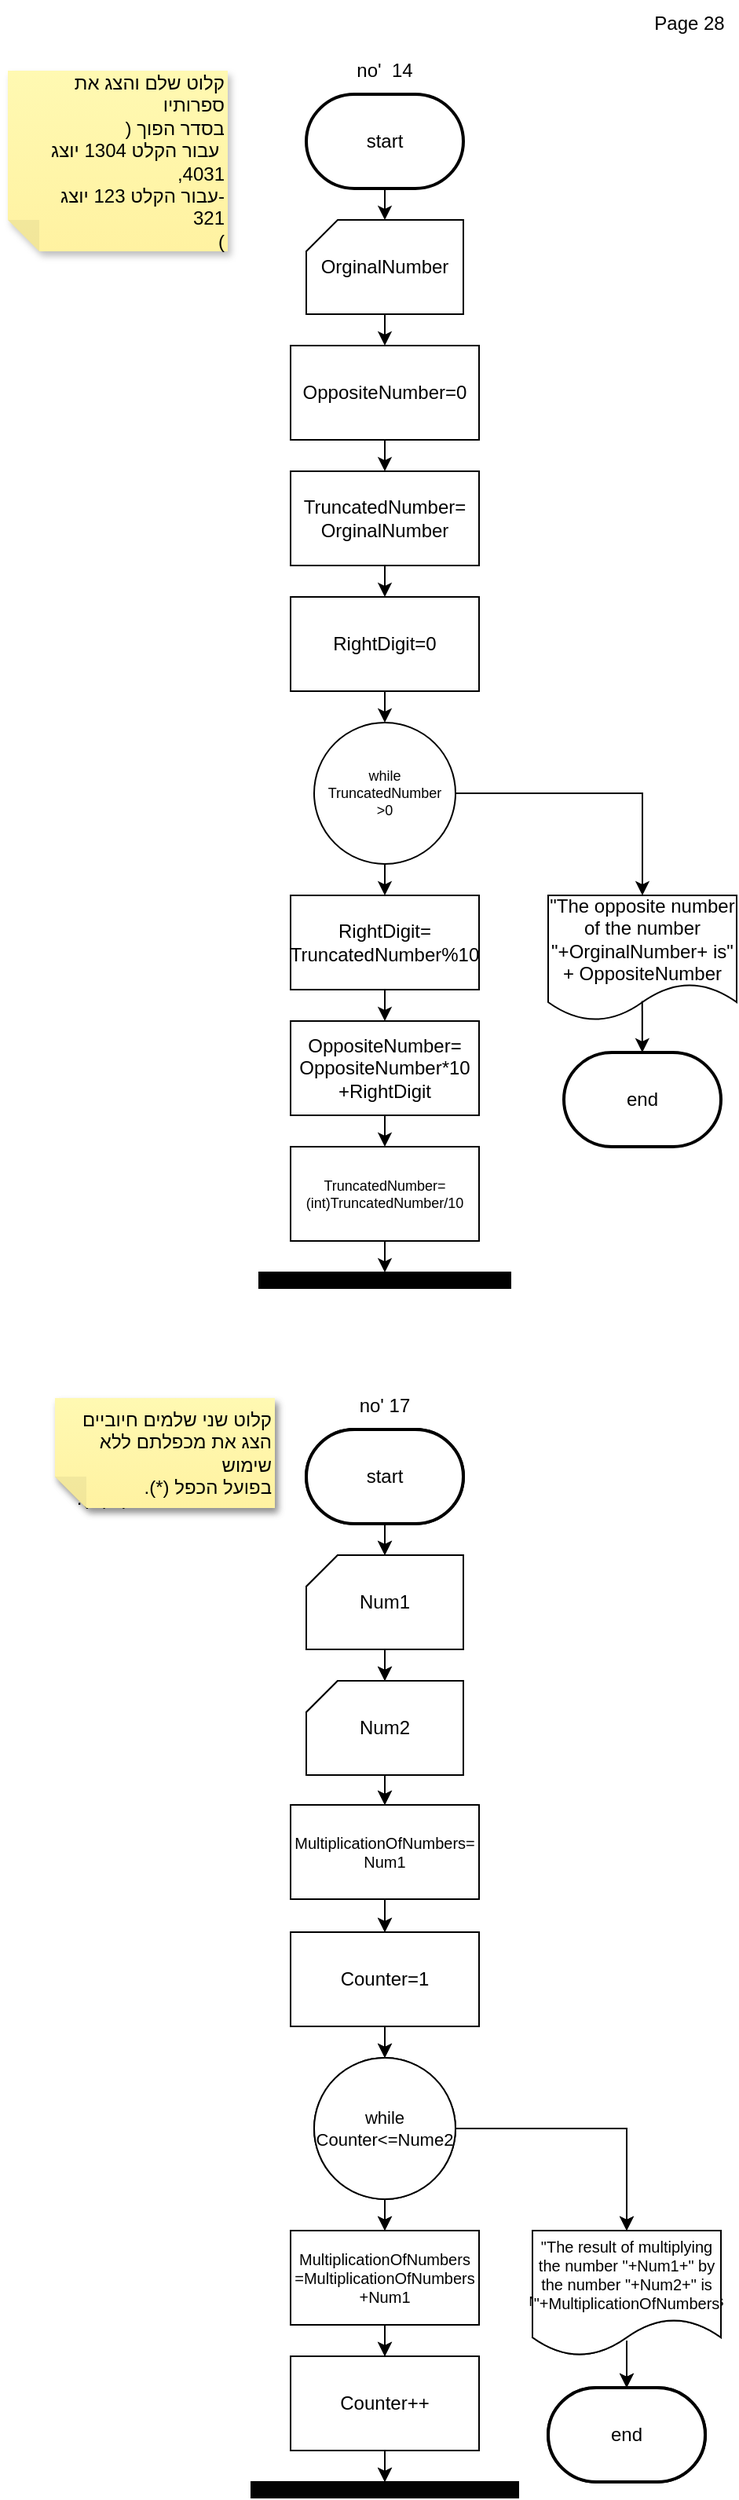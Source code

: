 <mxfile version="23.1.5" type="device" pages="3">
  <diagram name="‫עמוד-1‬" id="0Ha4IqypWmLe3_G8Q21B">
    <mxGraphModel dx="623" dy="428" grid="1" gridSize="10" guides="1" tooltips="1" connect="1" arrows="1" fold="1" page="1" pageScale="1" pageWidth="827" pageHeight="1169" math="0" shadow="0">
      <root>
        <mxCell id="0" />
        <mxCell id="1" parent="0" />
        <mxCell id="clSfpxGqENTMlMxsAl0V-1" value="Page 28" style="text;html=1;align=center;verticalAlign=middle;whiteSpace=wrap;rounded=0;" parent="1" vertex="1">
          <mxGeometry x="414" y="20" width="60" height="30" as="geometry" />
        </mxCell>
        <mxCell id="clSfpxGqENTMlMxsAl0V-2" value="no&#39;&amp;nbsp; 14" style="text;html=1;align=center;verticalAlign=middle;whiteSpace=wrap;rounded=0;" parent="1" vertex="1">
          <mxGeometry x="220" y="50" width="60" height="30" as="geometry" />
        </mxCell>
        <mxCell id="clSfpxGqENTMlMxsAl0V-3" value="start" style="strokeWidth=2;html=1;shape=mxgraph.flowchart.terminator;whiteSpace=wrap;" parent="1" vertex="1">
          <mxGeometry x="200" y="80" width="100" height="60" as="geometry" />
        </mxCell>
        <mxCell id="clSfpxGqENTMlMxsAl0V-4" value="&lt;blockquote style=&quot;margin: 0 0 0 40px; border: none; padding: 0px;&quot;&gt;&lt;/blockquote&gt;&lt;div&gt;&amp;nbsp;קלוט שלם והצג את ספרותיו&lt;/div&gt;) בסדר הפוך&lt;div&gt;&amp;nbsp;עבור הקלט 1304 יוצג&amp;nbsp;&lt;/div&gt;,4031&lt;div&gt;&amp;nbsp;&amp;nbsp;עבור הקלט 123 יוצג-&lt;/div&gt;321&lt;div&gt;&amp;nbsp;(&lt;/div&gt;" style="shape=note;whiteSpace=wrap;html=1;backgroundOutline=1;fontColor=#000000;darkOpacity=0.05;fillColor=#FFF9B2;strokeColor=none;fillStyle=solid;direction=west;gradientDirection=north;gradientColor=#FFF2A1;shadow=1;size=20;pointerEvents=1;align=right;" parent="1" vertex="1">
          <mxGeometry x="10" y="65" width="140" height="115" as="geometry" />
        </mxCell>
        <mxCell id="clSfpxGqENTMlMxsAl0V-5" value="" style="verticalLabelPosition=bottom;verticalAlign=top;html=1;shape=card;whiteSpace=wrap;size=20;arcSize=12;" parent="1" vertex="1">
          <mxGeometry x="200" y="160" width="100" height="60" as="geometry" />
        </mxCell>
        <mxCell id="clSfpxGqENTMlMxsAl0V-6" value="OrginalNumber" style="text;html=1;align=center;verticalAlign=middle;whiteSpace=wrap;rounded=0;" parent="1" vertex="1">
          <mxGeometry x="220" y="175" width="60" height="30" as="geometry" />
        </mxCell>
        <mxCell id="clSfpxGqENTMlMxsAl0V-7" value="" style="endArrow=classic;html=1;rounded=0;" parent="1" source="clSfpxGqENTMlMxsAl0V-3" target="clSfpxGqENTMlMxsAl0V-5" edge="1">
          <mxGeometry width="50" height="50" relative="1" as="geometry">
            <mxPoint x="20" y="150" as="sourcePoint" />
            <mxPoint x="70" y="100" as="targetPoint" />
          </mxGeometry>
        </mxCell>
        <mxCell id="clSfpxGqENTMlMxsAl0V-8" value="&lt;font style=&quot;font-size: 9px;&quot;&gt;while TruncatedNumber&lt;br style=&quot;font-size: 9px;&quot;&gt;&amp;gt;0&lt;/font&gt;" style="ellipse;whiteSpace=wrap;html=1;aspect=fixed;fontSize=9;" parent="1" vertex="1">
          <mxGeometry x="205" y="480" width="90" height="90" as="geometry" />
        </mxCell>
        <mxCell id="clSfpxGqENTMlMxsAl0V-10" value="OppositeNumber=0" style="rounded=0;whiteSpace=wrap;html=1;" parent="1" vertex="1">
          <mxGeometry x="190" y="240" width="120" height="60" as="geometry" />
        </mxCell>
        <mxCell id="clSfpxGqENTMlMxsAl0V-11" value="TruncatedNumber=&lt;br&gt;OrginalNumber" style="rounded=0;whiteSpace=wrap;html=1;" parent="1" vertex="1">
          <mxGeometry x="190" y="320" width="120" height="60" as="geometry" />
        </mxCell>
        <mxCell id="clSfpxGqENTMlMxsAl0V-12" value="" style="endArrow=classic;html=1;rounded=0;" parent="1" source="clSfpxGqENTMlMxsAl0V-5" target="clSfpxGqENTMlMxsAl0V-10" edge="1">
          <mxGeometry width="50" height="50" relative="1" as="geometry">
            <mxPoint x="340" y="320" as="sourcePoint" />
            <mxPoint x="390" y="270" as="targetPoint" />
          </mxGeometry>
        </mxCell>
        <mxCell id="clSfpxGqENTMlMxsAl0V-13" value="" style="endArrow=classic;html=1;rounded=0;" parent="1" source="clSfpxGqENTMlMxsAl0V-10" target="clSfpxGqENTMlMxsAl0V-11" edge="1">
          <mxGeometry width="50" height="50" relative="1" as="geometry">
            <mxPoint x="340" y="320" as="sourcePoint" />
            <mxPoint x="390" y="270" as="targetPoint" />
          </mxGeometry>
        </mxCell>
        <mxCell id="clSfpxGqENTMlMxsAl0V-15" value="TruncatedNumber=(int)TruncatedNumber/10" style="whiteSpace=wrap;html=1;fontSize=9;" parent="1" vertex="1">
          <mxGeometry x="190" y="750" width="120" height="60" as="geometry" />
        </mxCell>
        <mxCell id="clSfpxGqENTMlMxsAl0V-17" value="OppositeNumber=&lt;br&gt;OppositeNumber*10&lt;br&gt;+RightDigit" style="rounded=0;whiteSpace=wrap;html=1;" parent="1" vertex="1">
          <mxGeometry x="190" y="670" width="120" height="60" as="geometry" />
        </mxCell>
        <mxCell id="clSfpxGqENTMlMxsAl0V-18" value="RightDigit=0" style="rounded=0;whiteSpace=wrap;html=1;" parent="1" vertex="1">
          <mxGeometry x="190" y="400" width="120" height="60" as="geometry" />
        </mxCell>
        <mxCell id="clSfpxGqENTMlMxsAl0V-19" value="RightDigit=&lt;br&gt;TruncatedNumber%10" style="rounded=0;whiteSpace=wrap;html=1;" parent="1" vertex="1">
          <mxGeometry x="190" y="590" width="120" height="60" as="geometry" />
        </mxCell>
        <mxCell id="clSfpxGqENTMlMxsAl0V-20" value="" style="rounded=0;whiteSpace=wrap;html=1;fillColor=#000000;" parent="1" vertex="1">
          <mxGeometry x="170" y="830" width="160" height="10" as="geometry" />
        </mxCell>
        <mxCell id="clSfpxGqENTMlMxsAl0V-21" value="" style="endArrow=classic;html=1;rounded=0;" parent="1" source="clSfpxGqENTMlMxsAl0V-11" target="clSfpxGqENTMlMxsAl0V-18" edge="1">
          <mxGeometry width="50" height="50" relative="1" as="geometry">
            <mxPoint x="340" y="420" as="sourcePoint" />
            <mxPoint x="390" y="370" as="targetPoint" />
          </mxGeometry>
        </mxCell>
        <mxCell id="clSfpxGqENTMlMxsAl0V-22" value="" style="endArrow=classic;html=1;rounded=0;" parent="1" source="clSfpxGqENTMlMxsAl0V-18" target="clSfpxGqENTMlMxsAl0V-8" edge="1">
          <mxGeometry width="50" height="50" relative="1" as="geometry">
            <mxPoint x="340" y="420" as="sourcePoint" />
            <mxPoint x="390" y="370" as="targetPoint" />
          </mxGeometry>
        </mxCell>
        <mxCell id="clSfpxGqENTMlMxsAl0V-23" value="" style="endArrow=classic;html=1;rounded=0;" parent="1" source="clSfpxGqENTMlMxsAl0V-8" target="clSfpxGqENTMlMxsAl0V-19" edge="1">
          <mxGeometry width="50" height="50" relative="1" as="geometry">
            <mxPoint x="340" y="620" as="sourcePoint" />
            <mxPoint x="390" y="570" as="targetPoint" />
          </mxGeometry>
        </mxCell>
        <mxCell id="clSfpxGqENTMlMxsAl0V-24" value="" style="endArrow=classic;html=1;rounded=0;" parent="1" source="clSfpxGqENTMlMxsAl0V-19" target="clSfpxGqENTMlMxsAl0V-17" edge="1">
          <mxGeometry width="50" height="50" relative="1" as="geometry">
            <mxPoint x="340" y="620" as="sourcePoint" />
            <mxPoint x="390" y="570" as="targetPoint" />
          </mxGeometry>
        </mxCell>
        <mxCell id="clSfpxGqENTMlMxsAl0V-25" value="" style="endArrow=classic;html=1;rounded=0;" parent="1" source="clSfpxGqENTMlMxsAl0V-17" target="clSfpxGqENTMlMxsAl0V-15" edge="1">
          <mxGeometry width="50" height="50" relative="1" as="geometry">
            <mxPoint x="340" y="620" as="sourcePoint" />
            <mxPoint x="390" y="570" as="targetPoint" />
          </mxGeometry>
        </mxCell>
        <mxCell id="clSfpxGqENTMlMxsAl0V-26" value="" style="endArrow=classic;html=1;rounded=0;" parent="1" source="clSfpxGqENTMlMxsAl0V-15" target="clSfpxGqENTMlMxsAl0V-20" edge="1">
          <mxGeometry width="50" height="50" relative="1" as="geometry">
            <mxPoint x="340" y="780" as="sourcePoint" />
            <mxPoint x="270" y="840" as="targetPoint" />
          </mxGeometry>
        </mxCell>
        <mxCell id="clSfpxGqENTMlMxsAl0V-27" value="&quot;The opposite number of the number &quot;+OrginalNumber+ is&quot; + OppositeNumber" style="shape=document;whiteSpace=wrap;html=1;boundedLbl=1;" parent="1" vertex="1">
          <mxGeometry x="354" y="590" width="120" height="80" as="geometry" />
        </mxCell>
        <mxCell id="clSfpxGqENTMlMxsAl0V-28" value="" style="endArrow=classic;html=1;rounded=0;" parent="1" source="clSfpxGqENTMlMxsAl0V-8" target="clSfpxGqENTMlMxsAl0V-27" edge="1">
          <mxGeometry width="50" height="50" relative="1" as="geometry">
            <mxPoint x="340" y="520" as="sourcePoint" />
            <mxPoint x="390" y="470" as="targetPoint" />
            <Array as="points">
              <mxPoint x="414" y="525" />
            </Array>
          </mxGeometry>
        </mxCell>
        <mxCell id="clSfpxGqENTMlMxsAl0V-29" value="end" style="strokeWidth=2;html=1;shape=mxgraph.flowchart.terminator;whiteSpace=wrap;" parent="1" vertex="1">
          <mxGeometry x="364" y="690" width="100" height="60" as="geometry" />
        </mxCell>
        <mxCell id="clSfpxGqENTMlMxsAl0V-30" value="" style="endArrow=classic;html=1;rounded=0;exitX=0.499;exitY=0.84;exitDx=0;exitDy=0;exitPerimeter=0;" parent="1" source="clSfpxGqENTMlMxsAl0V-27" target="clSfpxGqENTMlMxsAl0V-29" edge="1">
          <mxGeometry width="50" height="50" relative="1" as="geometry">
            <mxPoint x="340" y="680" as="sourcePoint" />
            <mxPoint x="390" y="630" as="targetPoint" />
          </mxGeometry>
        </mxCell>
        <mxCell id="clSfpxGqENTMlMxsAl0V-66" value="no&#39; 17" style="text;html=1;align=center;verticalAlign=middle;whiteSpace=wrap;rounded=0;" parent="1" vertex="1">
          <mxGeometry x="220" y="900" width="60" height="30" as="geometry" />
        </mxCell>
        <mxCell id="clSfpxGqENTMlMxsAl0V-67" value="start" style="strokeWidth=2;html=1;shape=mxgraph.flowchart.terminator;whiteSpace=wrap;" parent="1" vertex="1">
          <mxGeometry x="200" y="930" width="100" height="60" as="geometry" />
        </mxCell>
        <mxCell id="clSfpxGqENTMlMxsAl0V-68" value="&amp;nbsp;קלוט שני שלמים חיוביים.&amp;nbsp; הצג&lt;br&gt;את הראשון בחזקת השני ללא&lt;br&gt;&amp;nbsp;.(**)שימוש בפועל החזקה" style="shape=note;whiteSpace=wrap;html=1;backgroundOutline=1;fontColor=#000000;darkOpacity=0.05;fillColor=#FFF9B2;strokeColor=none;fillStyle=solid;direction=west;gradientDirection=north;gradientColor=#FFF2A1;shadow=1;size=20;pointerEvents=1;align=right;" parent="1" vertex="1">
          <mxGeometry x="40" y="910" width="140" height="70" as="geometry" />
        </mxCell>
        <mxCell id="clSfpxGqENTMlMxsAl0V-69" value="" style="verticalLabelPosition=bottom;verticalAlign=top;html=1;shape=card;whiteSpace=wrap;size=20;arcSize=12;" parent="1" vertex="1">
          <mxGeometry x="200" y="1010" width="100" height="60" as="geometry" />
        </mxCell>
        <mxCell id="clSfpxGqENTMlMxsAl0V-70" value="Num1" style="text;html=1;align=center;verticalAlign=middle;whiteSpace=wrap;rounded=0;" parent="1" vertex="1">
          <mxGeometry x="220" y="1025" width="60" height="30" as="geometry" />
        </mxCell>
        <mxCell id="clSfpxGqENTMlMxsAl0V-71" value="" style="verticalLabelPosition=bottom;verticalAlign=top;html=1;shape=card;whiteSpace=wrap;size=20;arcSize=12;" parent="1" vertex="1">
          <mxGeometry x="200" y="1090" width="100" height="60" as="geometry" />
        </mxCell>
        <mxCell id="clSfpxGqENTMlMxsAl0V-72" value="Num2" style="text;html=1;align=center;verticalAlign=middle;whiteSpace=wrap;rounded=0;" parent="1" vertex="1">
          <mxGeometry x="220" y="1105" width="60" height="30" as="geometry" />
        </mxCell>
        <mxCell id="clSfpxGqENTMlMxsAl0V-73" value="MultiplicationOfNumbers=&lt;br&gt;Num1" style="rounded=0;whiteSpace=wrap;html=1;fontSize=10;" parent="1" vertex="1">
          <mxGeometry x="190" y="1169" width="120" height="60" as="geometry" />
        </mxCell>
        <mxCell id="clSfpxGqENTMlMxsAl0V-74" value="while Counter&amp;lt;Nume2" style="ellipse;whiteSpace=wrap;html=1;aspect=fixed;fontSize=11;" parent="1" vertex="1">
          <mxGeometry x="205" y="1330" width="90" height="90" as="geometry" />
        </mxCell>
        <mxCell id="clSfpxGqENTMlMxsAl0V-75" value="Counter=1" style="rounded=0;whiteSpace=wrap;html=1;" parent="1" vertex="1">
          <mxGeometry x="190" y="1250" width="120" height="60" as="geometry" />
        </mxCell>
        <mxCell id="clSfpxGqENTMlMxsAl0V-76" value="MultiplicationOfNumbers&lt;br style=&quot;font-size: 10px;&quot;&gt;=MultiplicationOfNumbers&lt;br style=&quot;font-size: 10px;&quot;&gt;*Num1" style="rounded=0;whiteSpace=wrap;html=1;fontSize=10;" parent="1" vertex="1">
          <mxGeometry x="190" y="1440" width="120" height="60" as="geometry" />
        </mxCell>
        <mxCell id="clSfpxGqENTMlMxsAl0V-77" value="Counter++" style="rounded=0;whiteSpace=wrap;html=1;" parent="1" vertex="1">
          <mxGeometry x="190" y="1520" width="120" height="60" as="geometry" />
        </mxCell>
        <mxCell id="clSfpxGqENTMlMxsAl0V-78" value="" style="rounded=0;whiteSpace=wrap;html=1;fillColor=#030303;" parent="1" vertex="1">
          <mxGeometry x="165" y="1600" width="170" height="10" as="geometry" />
        </mxCell>
        <mxCell id="clSfpxGqENTMlMxsAl0V-79" value="&lt;div style=&quot;font-family: Consolas, &amp;quot;Courier New&amp;quot;, monospace; line-height: 100%; font-size: 9px;&quot;&gt;&lt;div style=&quot;line-height: 100%;&quot;&gt;&lt;span style=&quot;background-color: rgb(255, 255, 255);&quot;&gt;&quot;The result of rasing the number &quot;+&lt;/span&gt;&lt;span style=&quot;background-color: rgb(255, 255, 255);&quot;&gt;Num1+&lt;/span&gt;&lt;span style=&quot;background-color: rgb(255, 255, 255);&quot;&gt;&quot; to the power of &quot; +&lt;/span&gt;&lt;span style=&quot;background-color: rgb(255, 255, 255);&quot;&gt;Num2+&lt;/span&gt;&lt;span style=&quot;background-color: rgb(255, 255, 255);&quot;&gt;&quot; is &quot;+&lt;/span&gt;&lt;span style=&quot;background-color: rgb(255, 255, 255);&quot;&gt;&amp;nbsp; MultiplicationOfNumbers&lt;/span&gt;&lt;/div&gt;&lt;/div&gt;" style="shape=document;whiteSpace=wrap;html=1;boundedLbl=1;fontSize=10;" parent="1" vertex="1">
          <mxGeometry x="344" y="1440" width="120" height="80" as="geometry" />
        </mxCell>
        <mxCell id="clSfpxGqENTMlMxsAl0V-80" value="end" style="strokeWidth=2;html=1;shape=mxgraph.flowchart.terminator;whiteSpace=wrap;" parent="1" vertex="1">
          <mxGeometry x="354" y="1540" width="100" height="60" as="geometry" />
        </mxCell>
        <mxCell id="clSfpxGqENTMlMxsAl0V-81" value="" style="endArrow=classic;html=1;rounded=0;" parent="1" source="clSfpxGqENTMlMxsAl0V-67" target="clSfpxGqENTMlMxsAl0V-69" edge="1">
          <mxGeometry width="50" height="50" relative="1" as="geometry">
            <mxPoint x="160" y="1150" as="sourcePoint" />
            <mxPoint x="210" y="1100" as="targetPoint" />
          </mxGeometry>
        </mxCell>
        <mxCell id="clSfpxGqENTMlMxsAl0V-82" value="" style="endArrow=classic;html=1;rounded=0;" parent="1" source="clSfpxGqENTMlMxsAl0V-69" target="clSfpxGqENTMlMxsAl0V-71" edge="1">
          <mxGeometry width="50" height="50" relative="1" as="geometry">
            <mxPoint x="160" y="1150" as="sourcePoint" />
            <mxPoint x="210" y="1100" as="targetPoint" />
          </mxGeometry>
        </mxCell>
        <mxCell id="clSfpxGqENTMlMxsAl0V-83" value="" style="endArrow=classic;html=1;rounded=0;" parent="1" source="clSfpxGqENTMlMxsAl0V-71" target="clSfpxGqENTMlMxsAl0V-73" edge="1">
          <mxGeometry width="50" height="50" relative="1" as="geometry">
            <mxPoint x="160" y="1280" as="sourcePoint" />
            <mxPoint x="210" y="1230" as="targetPoint" />
          </mxGeometry>
        </mxCell>
        <mxCell id="clSfpxGqENTMlMxsAl0V-84" value="" style="endArrow=classic;html=1;rounded=0;" parent="1" source="clSfpxGqENTMlMxsAl0V-73" target="clSfpxGqENTMlMxsAl0V-75" edge="1">
          <mxGeometry width="50" height="50" relative="1" as="geometry">
            <mxPoint x="160" y="1280" as="sourcePoint" />
            <mxPoint x="210" y="1230" as="targetPoint" />
          </mxGeometry>
        </mxCell>
        <mxCell id="clSfpxGqENTMlMxsAl0V-85" value="" style="endArrow=classic;html=1;rounded=0;" parent="1" source="clSfpxGqENTMlMxsAl0V-75" target="clSfpxGqENTMlMxsAl0V-74" edge="1">
          <mxGeometry width="50" height="50" relative="1" as="geometry">
            <mxPoint x="160" y="1410" as="sourcePoint" />
            <mxPoint x="210" y="1360" as="targetPoint" />
          </mxGeometry>
        </mxCell>
        <mxCell id="clSfpxGqENTMlMxsAl0V-86" style="edgeStyle=orthogonalEdgeStyle;rounded=0;orthogonalLoop=1;jettySize=auto;html=1;" parent="1" source="clSfpxGqENTMlMxsAl0V-76" target="clSfpxGqENTMlMxsAl0V-77" edge="1">
          <mxGeometry relative="1" as="geometry" />
        </mxCell>
        <mxCell id="clSfpxGqENTMlMxsAl0V-87" value="" style="endArrow=classic;html=1;rounded=0;" parent="1" source="clSfpxGqENTMlMxsAl0V-74" target="clSfpxGqENTMlMxsAl0V-76" edge="1">
          <mxGeometry width="50" height="50" relative="1" as="geometry">
            <mxPoint x="160" y="1410" as="sourcePoint" />
            <mxPoint x="210" y="1360" as="targetPoint" />
          </mxGeometry>
        </mxCell>
        <mxCell id="clSfpxGqENTMlMxsAl0V-88" value="" style="endArrow=classic;html=1;rounded=0;" parent="1" source="clSfpxGqENTMlMxsAl0V-77" target="clSfpxGqENTMlMxsAl0V-78" edge="1">
          <mxGeometry width="50" height="50" relative="1" as="geometry">
            <mxPoint x="160" y="1610" as="sourcePoint" />
            <mxPoint x="210" y="1560" as="targetPoint" />
          </mxGeometry>
        </mxCell>
        <mxCell id="clSfpxGqENTMlMxsAl0V-89" value="" style="endArrow=classic;html=1;rounded=0;exitX=1;exitY=0.5;exitDx=0;exitDy=0;" parent="1" source="clSfpxGqENTMlMxsAl0V-74" target="clSfpxGqENTMlMxsAl0V-79" edge="1">
          <mxGeometry width="50" height="50" relative="1" as="geometry">
            <mxPoint x="160" y="1450" as="sourcePoint" />
            <mxPoint x="210" y="1400" as="targetPoint" />
            <Array as="points">
              <mxPoint x="404" y="1375" />
            </Array>
          </mxGeometry>
        </mxCell>
        <mxCell id="clSfpxGqENTMlMxsAl0V-90" value="" style="endArrow=classic;html=1;rounded=0;" parent="1" source="clSfpxGqENTMlMxsAl0V-79" target="clSfpxGqENTMlMxsAl0V-80" edge="1">
          <mxGeometry width="50" height="50" relative="1" as="geometry">
            <mxPoint x="160" y="1580" as="sourcePoint" />
            <mxPoint x="210" y="1530" as="targetPoint" />
            <Array as="points">
              <mxPoint x="404" y="1510" />
            </Array>
          </mxGeometry>
        </mxCell>
        <mxCell id="clSfpxGqENTMlMxsAl0V-32" value="start" style="strokeWidth=2;html=1;shape=mxgraph.flowchart.terminator;whiteSpace=wrap;" parent="1" vertex="1">
          <mxGeometry x="200" y="930" width="100" height="60" as="geometry" />
        </mxCell>
        <mxCell id="clSfpxGqENTMlMxsAl0V-33" value="&amp;nbsp;קלוט שני שלמים חיוביים&lt;br&gt;הצג את מכפלתם ללא שימוש&lt;br&gt;&amp;nbsp;.(*)&amp;nbsp;בפועל הכפל" style="shape=note;whiteSpace=wrap;html=1;backgroundOutline=1;fontColor=#000000;darkOpacity=0.05;fillColor=#FFF9B2;strokeColor=none;fillStyle=solid;direction=west;gradientDirection=north;gradientColor=#FFF2A1;shadow=1;size=20;pointerEvents=1;align=right;" parent="1" vertex="1">
          <mxGeometry x="40" y="910" width="140" height="70" as="geometry" />
        </mxCell>
        <mxCell id="clSfpxGqENTMlMxsAl0V-34" value="" style="verticalLabelPosition=bottom;verticalAlign=top;html=1;shape=card;whiteSpace=wrap;size=20;arcSize=12;" parent="1" vertex="1">
          <mxGeometry x="200" y="1010" width="100" height="60" as="geometry" />
        </mxCell>
        <mxCell id="clSfpxGqENTMlMxsAl0V-35" value="Num1" style="text;html=1;align=center;verticalAlign=middle;whiteSpace=wrap;rounded=0;" parent="1" vertex="1">
          <mxGeometry x="220" y="1025" width="60" height="30" as="geometry" />
        </mxCell>
        <mxCell id="clSfpxGqENTMlMxsAl0V-36" value="" style="verticalLabelPosition=bottom;verticalAlign=top;html=1;shape=card;whiteSpace=wrap;size=20;arcSize=12;" parent="1" vertex="1">
          <mxGeometry x="200" y="1090" width="100" height="60" as="geometry" />
        </mxCell>
        <mxCell id="clSfpxGqENTMlMxsAl0V-37" value="Num2" style="text;html=1;align=center;verticalAlign=middle;whiteSpace=wrap;rounded=0;" parent="1" vertex="1">
          <mxGeometry x="220" y="1105" width="60" height="30" as="geometry" />
        </mxCell>
        <mxCell id="clSfpxGqENTMlMxsAl0V-38" value="MultiplicationOfNumbers=&lt;br&gt;Num1" style="rounded=0;whiteSpace=wrap;html=1;fontSize=10;" parent="1" vertex="1">
          <mxGeometry x="190" y="1169" width="120" height="60" as="geometry" />
        </mxCell>
        <mxCell id="clSfpxGqENTMlMxsAl0V-39" value="while Counter&amp;lt;=Nume2" style="ellipse;whiteSpace=wrap;html=1;aspect=fixed;fontSize=11;" parent="1" vertex="1">
          <mxGeometry x="205" y="1330" width="90" height="90" as="geometry" />
        </mxCell>
        <mxCell id="clSfpxGqENTMlMxsAl0V-40" value="Counter=1" style="rounded=0;whiteSpace=wrap;html=1;" parent="1" vertex="1">
          <mxGeometry x="190" y="1250" width="120" height="60" as="geometry" />
        </mxCell>
        <mxCell id="clSfpxGqENTMlMxsAl0V-41" value="MultiplicationOfNumbers&lt;br style=&quot;font-size: 10px;&quot;&gt;=MultiplicationOfNumbers&lt;br style=&quot;font-size: 10px;&quot;&gt;+Num1" style="rounded=0;whiteSpace=wrap;html=1;fontSize=10;" parent="1" vertex="1">
          <mxGeometry x="190" y="1440" width="120" height="60" as="geometry" />
        </mxCell>
        <mxCell id="clSfpxGqENTMlMxsAl0V-42" value="Counter++" style="rounded=0;whiteSpace=wrap;html=1;" parent="1" vertex="1">
          <mxGeometry x="190" y="1520" width="120" height="60" as="geometry" />
        </mxCell>
        <mxCell id="clSfpxGqENTMlMxsAl0V-43" value="" style="rounded=0;whiteSpace=wrap;html=1;fillColor=#030303;" parent="1" vertex="1">
          <mxGeometry x="165" y="1600" width="170" height="10" as="geometry" />
        </mxCell>
        <mxCell id="clSfpxGqENTMlMxsAl0V-44" value="&quot;The result of multiplying the number &quot;+Num1+&quot; by the number &quot;+Num2+&quot; is &quot;+MultiplicationOfNumbers" style="shape=document;whiteSpace=wrap;html=1;boundedLbl=1;fontSize=10;" parent="1" vertex="1">
          <mxGeometry x="344" y="1440" width="120" height="80" as="geometry" />
        </mxCell>
        <mxCell id="clSfpxGqENTMlMxsAl0V-45" value="end" style="strokeWidth=2;html=1;shape=mxgraph.flowchart.terminator;whiteSpace=wrap;" parent="1" vertex="1">
          <mxGeometry x="354" y="1540" width="100" height="60" as="geometry" />
        </mxCell>
        <mxCell id="clSfpxGqENTMlMxsAl0V-46" value="" style="endArrow=classic;html=1;rounded=0;" parent="1" source="clSfpxGqENTMlMxsAl0V-32" target="clSfpxGqENTMlMxsAl0V-34" edge="1">
          <mxGeometry width="50" height="50" relative="1" as="geometry">
            <mxPoint x="160" y="1150" as="sourcePoint" />
            <mxPoint x="210" y="1100" as="targetPoint" />
          </mxGeometry>
        </mxCell>
        <mxCell id="clSfpxGqENTMlMxsAl0V-48" value="" style="endArrow=classic;html=1;rounded=0;" parent="1" source="clSfpxGqENTMlMxsAl0V-34" target="clSfpxGqENTMlMxsAl0V-36" edge="1">
          <mxGeometry width="50" height="50" relative="1" as="geometry">
            <mxPoint x="160" y="1150" as="sourcePoint" />
            <mxPoint x="210" y="1100" as="targetPoint" />
          </mxGeometry>
        </mxCell>
        <mxCell id="clSfpxGqENTMlMxsAl0V-49" value="" style="endArrow=classic;html=1;rounded=0;" parent="1" source="clSfpxGqENTMlMxsAl0V-36" target="clSfpxGqENTMlMxsAl0V-38" edge="1">
          <mxGeometry width="50" height="50" relative="1" as="geometry">
            <mxPoint x="160" y="1280" as="sourcePoint" />
            <mxPoint x="210" y="1230" as="targetPoint" />
          </mxGeometry>
        </mxCell>
        <mxCell id="clSfpxGqENTMlMxsAl0V-52" value="" style="endArrow=classic;html=1;rounded=0;" parent="1" source="clSfpxGqENTMlMxsAl0V-38" target="clSfpxGqENTMlMxsAl0V-40" edge="1">
          <mxGeometry width="50" height="50" relative="1" as="geometry">
            <mxPoint x="160" y="1280" as="sourcePoint" />
            <mxPoint x="210" y="1230" as="targetPoint" />
          </mxGeometry>
        </mxCell>
        <mxCell id="clSfpxGqENTMlMxsAl0V-55" value="" style="endArrow=classic;html=1;rounded=0;" parent="1" source="clSfpxGqENTMlMxsAl0V-40" target="clSfpxGqENTMlMxsAl0V-39" edge="1">
          <mxGeometry width="50" height="50" relative="1" as="geometry">
            <mxPoint x="160" y="1410" as="sourcePoint" />
            <mxPoint x="210" y="1360" as="targetPoint" />
          </mxGeometry>
        </mxCell>
        <mxCell id="clSfpxGqENTMlMxsAl0V-56" style="edgeStyle=orthogonalEdgeStyle;rounded=0;orthogonalLoop=1;jettySize=auto;html=1;" parent="1" source="clSfpxGqENTMlMxsAl0V-41" target="clSfpxGqENTMlMxsAl0V-42" edge="1">
          <mxGeometry relative="1" as="geometry" />
        </mxCell>
        <mxCell id="clSfpxGqENTMlMxsAl0V-57" value="" style="endArrow=classic;html=1;rounded=0;" parent="1" source="clSfpxGqENTMlMxsAl0V-39" target="clSfpxGqENTMlMxsAl0V-41" edge="1">
          <mxGeometry width="50" height="50" relative="1" as="geometry">
            <mxPoint x="160" y="1410" as="sourcePoint" />
            <mxPoint x="210" y="1360" as="targetPoint" />
          </mxGeometry>
        </mxCell>
        <mxCell id="clSfpxGqENTMlMxsAl0V-58" value="" style="endArrow=classic;html=1;rounded=0;" parent="1" source="clSfpxGqENTMlMxsAl0V-42" target="clSfpxGqENTMlMxsAl0V-43" edge="1">
          <mxGeometry width="50" height="50" relative="1" as="geometry">
            <mxPoint x="160" y="1610" as="sourcePoint" />
            <mxPoint x="210" y="1560" as="targetPoint" />
          </mxGeometry>
        </mxCell>
        <mxCell id="clSfpxGqENTMlMxsAl0V-60" value="" style="endArrow=classic;html=1;rounded=0;exitX=1;exitY=0.5;exitDx=0;exitDy=0;" parent="1" source="clSfpxGqENTMlMxsAl0V-39" target="clSfpxGqENTMlMxsAl0V-44" edge="1">
          <mxGeometry width="50" height="50" relative="1" as="geometry">
            <mxPoint x="160" y="1450" as="sourcePoint" />
            <mxPoint x="210" y="1400" as="targetPoint" />
            <Array as="points">
              <mxPoint x="404" y="1375" />
            </Array>
          </mxGeometry>
        </mxCell>
        <mxCell id="clSfpxGqENTMlMxsAl0V-61" value="" style="endArrow=classic;html=1;rounded=0;" parent="1" source="clSfpxGqENTMlMxsAl0V-44" target="clSfpxGqENTMlMxsAl0V-45" edge="1">
          <mxGeometry width="50" height="50" relative="1" as="geometry">
            <mxPoint x="160" y="1580" as="sourcePoint" />
            <mxPoint x="210" y="1530" as="targetPoint" />
            <Array as="points">
              <mxPoint x="404" y="1510" />
            </Array>
          </mxGeometry>
        </mxCell>
      </root>
    </mxGraphModel>
  </diagram>
  <diagram id="1k4AYyWJ-MtoMztFvEFe" name="‫עמוד-2‬">
    <mxGraphModel dx="623" dy="428" grid="1" gridSize="10" guides="1" tooltips="1" connect="1" arrows="1" fold="1" page="1" pageScale="1" pageWidth="827" pageHeight="1169" math="0" shadow="0">
      <root>
        <mxCell id="0" />
        <mxCell id="1" parent="0" />
        <mxCell id="QDWeo-UfaBwDkVt7Ra3--1" value="Page 31" style="text;html=1;align=center;verticalAlign=middle;whiteSpace=wrap;rounded=0;" parent="1" vertex="1">
          <mxGeometry x="370" y="10" width="60" height="30" as="geometry" />
        </mxCell>
        <mxCell id="QDWeo-UfaBwDkVt7Ra3--2" value="No&#39; 2" style="text;html=1;align=center;verticalAlign=middle;whiteSpace=wrap;rounded=0;" parent="1" vertex="1">
          <mxGeometry x="210" y="40" width="60" height="30" as="geometry" />
        </mxCell>
        <mxCell id="QDWeo-UfaBwDkVt7Ra3--3" value="start" style="strokeWidth=2;html=1;shape=mxgraph.flowchart.terminator;whiteSpace=wrap;" parent="1" vertex="1">
          <mxGeometry x="190" y="70" width="100" height="60" as="geometry" />
        </mxCell>
        <mxCell id="QDWeo-UfaBwDkVt7Ra3--25" style="edgeStyle=orthogonalEdgeStyle;rounded=0;orthogonalLoop=1;jettySize=auto;html=1;" parent="1" source="QDWeo-UfaBwDkVt7Ra3--4" target="QDWeo-UfaBwDkVt7Ra3--8" edge="1">
          <mxGeometry relative="1" as="geometry">
            <mxPoint x="320" y="180" as="targetPoint" />
          </mxGeometry>
        </mxCell>
        <mxCell id="QDWeo-UfaBwDkVt7Ra3--4" value="" style="verticalLabelPosition=bottom;verticalAlign=top;html=1;shape=card;whiteSpace=wrap;size=20;arcSize=12;" parent="1" vertex="1">
          <mxGeometry x="190" y="150" width="100" height="60" as="geometry" />
        </mxCell>
        <mxCell id="QDWeo-UfaBwDkVt7Ra3--6" value="a" style="text;html=1;align=center;verticalAlign=middle;whiteSpace=wrap;rounded=0;" parent="1" vertex="1">
          <mxGeometry x="210" y="165" width="60" height="30" as="geometry" />
        </mxCell>
        <mxCell id="QDWeo-UfaBwDkVt7Ra3--8" value="" style="verticalLabelPosition=bottom;verticalAlign=top;html=1;shape=card;whiteSpace=wrap;size=20;arcSize=12;" parent="1" vertex="1">
          <mxGeometry x="190" y="230" width="100" height="60" as="geometry" />
        </mxCell>
        <mxCell id="QDWeo-UfaBwDkVt7Ra3--9" value="b" style="text;html=1;align=center;verticalAlign=middle;whiteSpace=wrap;rounded=0;" parent="1" vertex="1">
          <mxGeometry x="210" y="245" width="60" height="30" as="geometry" />
        </mxCell>
        <mxCell id="QDWeo-UfaBwDkVt7Ra3--10" value="p=1" style="rounded=0;whiteSpace=wrap;html=1;" parent="1" vertex="1">
          <mxGeometry x="180" y="310" width="120" height="60" as="geometry" />
        </mxCell>
        <mxCell id="QDWeo-UfaBwDkVt7Ra3--11" value="while b&amp;gt;0" style="ellipse;whiteSpace=wrap;html=1;aspect=fixed;" parent="1" vertex="1">
          <mxGeometry x="195" y="390" width="90" height="90" as="geometry" />
        </mxCell>
        <mxCell id="QDWeo-UfaBwDkVt7Ra3--12" value="m=0" style="rounded=0;whiteSpace=wrap;html=1;" parent="1" vertex="1">
          <mxGeometry x="180" y="500" width="120" height="60" as="geometry" />
        </mxCell>
        <mxCell id="QDWeo-UfaBwDkVt7Ra3--13" value="t=a" style="rounded=0;whiteSpace=wrap;html=1;" parent="1" vertex="1">
          <mxGeometry x="180" y="584.5" width="120" height="60" as="geometry" />
        </mxCell>
        <mxCell id="QDWeo-UfaBwDkVt7Ra3--14" value="while t&amp;gt;0" style="ellipse;whiteSpace=wrap;html=1;aspect=fixed;" parent="1" vertex="1">
          <mxGeometry x="200" y="660" width="80" height="80" as="geometry" />
        </mxCell>
        <mxCell id="QDWeo-UfaBwDkVt7Ra3--15" value="m=m+p" style="rounded=0;whiteSpace=wrap;html=1;" parent="1" vertex="1">
          <mxGeometry x="180" y="760" width="120" height="60" as="geometry" />
        </mxCell>
        <mxCell id="QDWeo-UfaBwDkVt7Ra3--16" value="t=t-1" style="rounded=0;whiteSpace=wrap;html=1;" parent="1" vertex="1">
          <mxGeometry x="180" y="840" width="120" height="60" as="geometry" />
        </mxCell>
        <mxCell id="QDWeo-UfaBwDkVt7Ra3--17" value="p" style="shape=document;whiteSpace=wrap;html=1;boundedLbl=1;" parent="1" vertex="1">
          <mxGeometry x="320" y="500" width="120" height="60" as="geometry" />
        </mxCell>
        <mxCell id="QDWeo-UfaBwDkVt7Ra3--18" value="end" style="strokeWidth=2;html=1;shape=mxgraph.flowchart.terminator;whiteSpace=wrap;" parent="1" vertex="1">
          <mxGeometry x="330" y="585" width="100" height="60" as="geometry" />
        </mxCell>
        <mxCell id="QDWeo-UfaBwDkVt7Ra3--19" value="p=m" style="rounded=0;whiteSpace=wrap;html=1;" parent="1" vertex="1">
          <mxGeometry x="330" y="760" width="120" height="60" as="geometry" />
        </mxCell>
        <mxCell id="QDWeo-UfaBwDkVt7Ra3--20" value="b=b-1" style="rounded=0;whiteSpace=wrap;html=1;" parent="1" vertex="1">
          <mxGeometry x="330" y="840" width="120" height="60" as="geometry" />
        </mxCell>
        <mxCell id="QDWeo-UfaBwDkVt7Ra3--21" value="" style="rounded=0;whiteSpace=wrap;html=1;fillColor=#000000;" parent="1" vertex="1">
          <mxGeometry x="180" y="920" width="120" height="10" as="geometry" />
        </mxCell>
        <mxCell id="QDWeo-UfaBwDkVt7Ra3--22" value="" style="rounded=0;whiteSpace=wrap;html=1;strokeColor=default;fillColor=#000000;" parent="1" vertex="1">
          <mxGeometry x="330" y="920" width="120" height="10" as="geometry" />
        </mxCell>
        <mxCell id="QDWeo-UfaBwDkVt7Ra3--23" value="" style="endArrow=classic;html=1;rounded=0;" parent="1" source="QDWeo-UfaBwDkVt7Ra3--3" target="QDWeo-UfaBwDkVt7Ra3--4" edge="1">
          <mxGeometry width="50" height="50" relative="1" as="geometry">
            <mxPoint x="270" y="230" as="sourcePoint" />
            <mxPoint x="320" y="180" as="targetPoint" />
          </mxGeometry>
        </mxCell>
        <mxCell id="QDWeo-UfaBwDkVt7Ra3--26" value="" style="endArrow=classic;html=1;rounded=0;" parent="1" source="QDWeo-UfaBwDkVt7Ra3--8" target="QDWeo-UfaBwDkVt7Ra3--10" edge="1">
          <mxGeometry width="50" height="50" relative="1" as="geometry">
            <mxPoint x="270" y="300" as="sourcePoint" />
            <mxPoint x="320" y="250" as="targetPoint" />
          </mxGeometry>
        </mxCell>
        <mxCell id="QDWeo-UfaBwDkVt7Ra3--27" value="" style="endArrow=classic;html=1;rounded=0;" parent="1" source="QDWeo-UfaBwDkVt7Ra3--10" target="QDWeo-UfaBwDkVt7Ra3--11" edge="1">
          <mxGeometry width="50" height="50" relative="1" as="geometry">
            <mxPoint x="270" y="470" as="sourcePoint" />
            <mxPoint x="320" y="420" as="targetPoint" />
          </mxGeometry>
        </mxCell>
        <mxCell id="QDWeo-UfaBwDkVt7Ra3--28" value="" style="endArrow=classic;html=1;rounded=0;" parent="1" source="QDWeo-UfaBwDkVt7Ra3--11" target="QDWeo-UfaBwDkVt7Ra3--17" edge="1">
          <mxGeometry width="50" height="50" relative="1" as="geometry">
            <mxPoint x="270" y="470" as="sourcePoint" />
            <mxPoint x="320" y="420" as="targetPoint" />
            <Array as="points">
              <mxPoint x="380" y="435" />
            </Array>
          </mxGeometry>
        </mxCell>
        <mxCell id="QDWeo-UfaBwDkVt7Ra3--29" value="" style="endArrow=classic;html=1;rounded=0;" parent="1" source="QDWeo-UfaBwDkVt7Ra3--11" target="QDWeo-UfaBwDkVt7Ra3--12" edge="1">
          <mxGeometry width="50" height="50" relative="1" as="geometry">
            <mxPoint x="270" y="470" as="sourcePoint" />
            <mxPoint x="320" y="420" as="targetPoint" />
          </mxGeometry>
        </mxCell>
        <mxCell id="QDWeo-UfaBwDkVt7Ra3--30" value="" style="endArrow=classic;html=1;rounded=0;" parent="1" source="QDWeo-UfaBwDkVt7Ra3--12" target="QDWeo-UfaBwDkVt7Ra3--13" edge="1">
          <mxGeometry width="50" height="50" relative="1" as="geometry">
            <mxPoint x="270" y="470" as="sourcePoint" />
            <mxPoint x="320" y="420" as="targetPoint" />
          </mxGeometry>
        </mxCell>
        <mxCell id="QDWeo-UfaBwDkVt7Ra3--31" value="" style="endArrow=classic;html=1;rounded=0;" parent="1" source="QDWeo-UfaBwDkVt7Ra3--13" target="QDWeo-UfaBwDkVt7Ra3--14" edge="1">
          <mxGeometry width="50" height="50" relative="1" as="geometry">
            <mxPoint x="270" y="470" as="sourcePoint" />
            <mxPoint x="320" y="420" as="targetPoint" />
          </mxGeometry>
        </mxCell>
        <mxCell id="QDWeo-UfaBwDkVt7Ra3--32" value="" style="endArrow=classic;html=1;rounded=0;exitX=0.499;exitY=0.824;exitDx=0;exitDy=0;exitPerimeter=0;" parent="1" source="QDWeo-UfaBwDkVt7Ra3--17" target="QDWeo-UfaBwDkVt7Ra3--18" edge="1">
          <mxGeometry width="50" height="50" relative="1" as="geometry">
            <mxPoint x="270" y="510" as="sourcePoint" />
            <mxPoint x="320" y="460" as="targetPoint" />
          </mxGeometry>
        </mxCell>
        <mxCell id="QDWeo-UfaBwDkVt7Ra3--33" value="" style="endArrow=classic;html=1;rounded=0;" parent="1" source="QDWeo-UfaBwDkVt7Ra3--14" target="QDWeo-UfaBwDkVt7Ra3--15" edge="1">
          <mxGeometry width="50" height="50" relative="1" as="geometry">
            <mxPoint x="270" y="810" as="sourcePoint" />
            <mxPoint x="320" y="760" as="targetPoint" />
          </mxGeometry>
        </mxCell>
        <mxCell id="QDWeo-UfaBwDkVt7Ra3--34" value="" style="endArrow=classic;html=1;rounded=0;" parent="1" source="QDWeo-UfaBwDkVt7Ra3--15" target="QDWeo-UfaBwDkVt7Ra3--16" edge="1">
          <mxGeometry width="50" height="50" relative="1" as="geometry">
            <mxPoint x="270" y="810" as="sourcePoint" />
            <mxPoint x="320" y="760" as="targetPoint" />
          </mxGeometry>
        </mxCell>
        <mxCell id="QDWeo-UfaBwDkVt7Ra3--35" value="" style="endArrow=classic;html=1;rounded=0;" parent="1" source="QDWeo-UfaBwDkVt7Ra3--16" target="QDWeo-UfaBwDkVt7Ra3--21" edge="1">
          <mxGeometry width="50" height="50" relative="1" as="geometry">
            <mxPoint x="270" y="810" as="sourcePoint" />
            <mxPoint x="320" y="760" as="targetPoint" />
          </mxGeometry>
        </mxCell>
        <mxCell id="QDWeo-UfaBwDkVt7Ra3--36" value="" style="endArrow=classic;html=1;rounded=0;" parent="1" source="QDWeo-UfaBwDkVt7Ra3--14" target="QDWeo-UfaBwDkVt7Ra3--19" edge="1">
          <mxGeometry width="50" height="50" relative="1" as="geometry">
            <mxPoint x="270" y="810" as="sourcePoint" />
            <mxPoint x="320" y="760" as="targetPoint" />
            <Array as="points">
              <mxPoint x="390" y="700" />
            </Array>
          </mxGeometry>
        </mxCell>
        <mxCell id="QDWeo-UfaBwDkVt7Ra3--37" value="" style="endArrow=classic;html=1;rounded=0;" parent="1" source="QDWeo-UfaBwDkVt7Ra3--19" target="QDWeo-UfaBwDkVt7Ra3--20" edge="1">
          <mxGeometry width="50" height="50" relative="1" as="geometry">
            <mxPoint x="270" y="810" as="sourcePoint" />
            <mxPoint x="320" y="760" as="targetPoint" />
          </mxGeometry>
        </mxCell>
        <mxCell id="QDWeo-UfaBwDkVt7Ra3--38" value="" style="endArrow=classic;html=1;rounded=0;" parent="1" source="QDWeo-UfaBwDkVt7Ra3--20" target="QDWeo-UfaBwDkVt7Ra3--22" edge="1">
          <mxGeometry width="50" height="50" relative="1" as="geometry">
            <mxPoint x="270" y="810" as="sourcePoint" />
            <mxPoint x="320" y="760" as="targetPoint" />
          </mxGeometry>
        </mxCell>
      </root>
    </mxGraphModel>
  </diagram>
  <diagram id="6ukYom8It5Bq1LWPY_rm" name="‫עמוד-3‬">
    <mxGraphModel dx="623" dy="428" grid="1" gridSize="10" guides="1" tooltips="1" connect="1" arrows="1" fold="1" page="1" pageScale="1" pageWidth="827" pageHeight="1169" math="0" shadow="0">
      <root>
        <mxCell id="0" />
        <mxCell id="1" parent="0" />
        <mxCell id="9MeotFtWmDR6iQo40lQf-1" value="Page 32" style="text;html=1;align=center;verticalAlign=middle;whiteSpace=wrap;rounded=0;" parent="1" vertex="1">
          <mxGeometry x="354" y="10" width="60" height="30" as="geometry" />
        </mxCell>
        <mxCell id="9MeotFtWmDR6iQo40lQf-2" value="no&#39; 4" style="text;html=1;align=center;verticalAlign=middle;whiteSpace=wrap;rounded=0;" parent="1" vertex="1">
          <mxGeometry x="230" y="30" width="60" height="30" as="geometry" />
        </mxCell>
        <mxCell id="9MeotFtWmDR6iQo40lQf-3" value="start" style="strokeWidth=2;html=1;shape=mxgraph.flowchart.terminator;whiteSpace=wrap;fillColor=#d5e8d4;strokeColor=#82b366;" parent="1" vertex="1">
          <mxGeometry x="210" y="60" width="100" height="60" as="geometry" />
        </mxCell>
        <mxCell id="9MeotFtWmDR6iQo40lQf-4" value="&amp;nbsp;קלוט שלם והצג את ספרותיו ממוינות בסדר&lt;br&gt;עולה.&lt;br&gt; למשל: קלט – 5001 פלט – 0015.&amp;nbsp; קלט – 48444 פלט - 44448" style="shape=note;whiteSpace=wrap;html=1;backgroundOutline=1;fontColor=#000000;darkOpacity=0.05;fillColor=#FFF9B2;strokeColor=none;fillStyle=solid;direction=west;gradientDirection=north;gradientColor=#FFF2A1;shadow=1;size=20;pointerEvents=1;align=right;" parent="1" vertex="1">
          <mxGeometry x="40" y="40" width="140" height="100" as="geometry" />
        </mxCell>
        <mxCell id="9MeotFtWmDR6iQo40lQf-5" value="" style="verticalLabelPosition=bottom;verticalAlign=top;html=1;shape=card;whiteSpace=wrap;size=20;arcSize=12;fillColor=#d5e8d4;strokeColor=#82b366;" parent="1" vertex="1">
          <mxGeometry x="210" y="140" width="100" height="60" as="geometry" />
        </mxCell>
        <mxCell id="9MeotFtWmDR6iQo40lQf-6" value="Num" style="text;html=1;align=center;verticalAlign=middle;whiteSpace=wrap;rounded=0;fillColor=#d5e8d4;strokeColor=#82b366;" parent="1" vertex="1">
          <mxGeometry x="230" y="155" width="60" height="30" as="geometry" />
        </mxCell>
        <mxCell id="9MeotFtWmDR6iQo40lQf-10" value="DecomposedNumber=&lt;br&gt;Num" style="rounded=0;whiteSpace=wrap;html=1;fontSize=12;fillColor=#d5e8d4;strokeColor=#82b366;" parent="1" vertex="1">
          <mxGeometry x="200" y="220" width="120" height="60" as="geometry" />
        </mxCell>
        <mxCell id="9MeotFtWmDR6iQo40lQf-7" value="Digit=0" style="rounded=0;whiteSpace=wrap;html=1;fillColor=#d5e8d4;strokeColor=#82b366;" parent="1" vertex="1">
          <mxGeometry x="200" y="380" width="120" height="60" as="geometry" />
        </mxCell>
        <mxCell id="9MeotFtWmDR6iQo40lQf-13" value="DigitToCheck=0" style="rounded=0;whiteSpace=wrap;html=1;fillColor=#d5e8d4;strokeColor=#82b366;" parent="1" vertex="1">
          <mxGeometry x="200" y="300" width="120" height="60" as="geometry" />
        </mxCell>
        <mxCell id="9MeotFtWmDR6iQo40lQf-17" value="" style="rounded=0;whiteSpace=wrap;html=1;fillColor=#d5e8d4;strokeColor=#82b366;" parent="1" vertex="1">
          <mxGeometry x="200" y="460" width="120" height="60" as="geometry" />
        </mxCell>
        <mxCell id="9MeotFtWmDR6iQo40lQf-18" value="SortedNumber=0" style="text;html=1;align=center;verticalAlign=middle;whiteSpace=wrap;rounded=0;fillColor=#d5e8d4;strokeColor=#82b366;" parent="1" vertex="1">
          <mxGeometry x="230" y="475" width="60" height="30" as="geometry" />
        </mxCell>
        <mxCell id="9MeotFtWmDR6iQo40lQf-8" value="while (Digit &amp;lt;=9)&amp;amp;&amp;amp;(Num&amp;gt;9)" style="ellipse;whiteSpace=wrap;html=1;aspect=fixed;fillColor=#d5e8d4;strokeColor=#82b366;" parent="1" vertex="1">
          <mxGeometry x="210" y="540" width="100" height="100" as="geometry" />
        </mxCell>
        <mxCell id="9MeotFtWmDR6iQo40lQf-19" value="מספר מפורק" style="text;html=1;align=center;verticalAlign=middle;whiteSpace=wrap;rounded=0;" parent="1" vertex="1">
          <mxGeometry x="90" y="230" width="60" height="30" as="geometry" />
        </mxCell>
        <mxCell id="9MeotFtWmDR6iQo40lQf-20" value="ספרה לבדיקה" style="text;html=1;align=center;verticalAlign=middle;whiteSpace=wrap;rounded=0;" parent="1" vertex="1">
          <mxGeometry x="90" y="315" width="60" height="30" as="geometry" />
        </mxCell>
        <mxCell id="9MeotFtWmDR6iQo40lQf-21" value="מספר ממוין" style="text;html=1;align=center;verticalAlign=middle;whiteSpace=wrap;rounded=0;" parent="1" vertex="1">
          <mxGeometry x="90" y="475" width="60" height="30" as="geometry" />
        </mxCell>
        <mxCell id="9MeotFtWmDR6iQo40lQf-32" value="" style="endArrow=classic;html=1;rounded=0;" parent="1" source="9MeotFtWmDR6iQo40lQf-3" target="9MeotFtWmDR6iQo40lQf-5" edge="1">
          <mxGeometry width="50" height="50" relative="1" as="geometry">
            <mxPoint x="230" y="240" as="sourcePoint" />
            <mxPoint x="280" y="190" as="targetPoint" />
          </mxGeometry>
        </mxCell>
        <mxCell id="9MeotFtWmDR6iQo40lQf-33" value="" style="endArrow=classic;html=1;rounded=0;" parent="1" source="9MeotFtWmDR6iQo40lQf-5" target="9MeotFtWmDR6iQo40lQf-10" edge="1">
          <mxGeometry width="50" height="50" relative="1" as="geometry">
            <mxPoint x="230" y="240" as="sourcePoint" />
            <mxPoint x="280" y="190" as="targetPoint" />
          </mxGeometry>
        </mxCell>
        <mxCell id="9MeotFtWmDR6iQo40lQf-34" value="" style="endArrow=classic;html=1;rounded=0;" parent="1" source="9MeotFtWmDR6iQo40lQf-10" target="9MeotFtWmDR6iQo40lQf-13" edge="1">
          <mxGeometry width="50" height="50" relative="1" as="geometry">
            <mxPoint x="230" y="240" as="sourcePoint" />
            <mxPoint x="280" y="190" as="targetPoint" />
          </mxGeometry>
        </mxCell>
        <mxCell id="9MeotFtWmDR6iQo40lQf-35" value="" style="endArrow=classic;html=1;rounded=0;" parent="1" source="9MeotFtWmDR6iQo40lQf-13" target="9MeotFtWmDR6iQo40lQf-7" edge="1">
          <mxGeometry width="50" height="50" relative="1" as="geometry">
            <mxPoint x="230" y="380" as="sourcePoint" />
            <mxPoint x="280" y="330" as="targetPoint" />
          </mxGeometry>
        </mxCell>
        <mxCell id="9MeotFtWmDR6iQo40lQf-36" value="" style="endArrow=classic;html=1;rounded=0;exitX=0.5;exitY=1;exitDx=0;exitDy=0;entryX=0.5;entryY=0;entryDx=0;entryDy=0;" parent="1" source="9MeotFtWmDR6iQo40lQf-7" target="9MeotFtWmDR6iQo40lQf-17" edge="1">
          <mxGeometry width="50" height="50" relative="1" as="geometry">
            <mxPoint x="230" y="380" as="sourcePoint" />
            <mxPoint x="280" y="330" as="targetPoint" />
          </mxGeometry>
        </mxCell>
        <mxCell id="9MeotFtWmDR6iQo40lQf-37" value="" style="endArrow=classic;html=1;rounded=0;entryX=0.5;entryY=0;entryDx=0;entryDy=0;" parent="1" source="9MeotFtWmDR6iQo40lQf-17" target="9MeotFtWmDR6iQo40lQf-8" edge="1">
          <mxGeometry width="50" height="50" relative="1" as="geometry">
            <mxPoint x="230" y="540" as="sourcePoint" />
            <mxPoint x="280" y="490" as="targetPoint" />
          </mxGeometry>
        </mxCell>
        <mxCell id="9MeotFtWmDR6iQo40lQf-38" value="" style="endArrow=classic;html=1;rounded=0;entryX=0.5;entryY=0;entryDx=0;entryDy=0;" parent="1" source="9MeotFtWmDR6iQo40lQf-8" target="9MeotFtWmDR6iQo40lQf-11" edge="1">
          <mxGeometry width="50" height="50" relative="1" as="geometry">
            <mxPoint x="230" y="640" as="sourcePoint" />
            <mxPoint x="280" y="590" as="targetPoint" />
          </mxGeometry>
        </mxCell>
        <mxCell id="9MeotFtWmDR6iQo40lQf-51" value="SortedNumber" style="shape=document;whiteSpace=wrap;html=1;boundedLbl=1;fillColor=#d5e8d4;strokeColor=#82b366;" parent="1" vertex="1">
          <mxGeometry x="420" y="640" width="120" height="80" as="geometry" />
        </mxCell>
        <mxCell id="9MeotFtWmDR6iQo40lQf-14" value="if DigitToCheck==&lt;br&gt;Digit&amp;nbsp;" style="rhombus;whiteSpace=wrap;html=1;fillColor=#d5e8d4;strokeColor=#82b366;" parent="1" vertex="1">
          <mxGeometry x="195" y="1010" width="130" height="130" as="geometry" />
        </mxCell>
        <mxCell id="9MeotFtWmDR6iQo40lQf-52" value="end" style="strokeWidth=2;html=1;shape=mxgraph.flowchart.terminator;whiteSpace=wrap;fillColor=#d5e8d4;strokeColor=#82b366;" parent="1" vertex="1">
          <mxGeometry x="430" y="740" width="100" height="60" as="geometry" />
        </mxCell>
        <mxCell id="9MeotFtWmDR6iQo40lQf-11" value="while DecomposedNumber&lt;br style=&quot;font-size: 9px;&quot;&gt;&amp;gt;0" style="ellipse;whiteSpace=wrap;html=1;aspect=fixed;fontSize=9;fillColor=#d5e8d4;strokeColor=#82b366;" parent="1" vertex="1">
          <mxGeometry x="210" y="810" width="100" height="100" as="geometry" />
        </mxCell>
        <mxCell id="9MeotFtWmDR6iQo40lQf-12" value="DigitToCheck=&lt;br&gt;DecomposedNumber&lt;br&gt;%10" style="rounded=0;whiteSpace=wrap;html=1;fillColor=#d5e8d4;strokeColor=#82b366;" parent="1" vertex="1">
          <mxGeometry x="200" y="930" width="120" height="60" as="geometry" />
        </mxCell>
        <mxCell id="9MeotFtWmDR6iQo40lQf-15" value="SortedNumber=&lt;br&gt;SortedNumber*10&lt;br&gt;+Digit" style="rounded=0;whiteSpace=wrap;html=1;fillColor=#d5e8d4;strokeColor=#82b366;" parent="1" vertex="1">
          <mxGeometry x="80" y="1140" width="120" height="60" as="geometry" />
        </mxCell>
        <mxCell id="9MeotFtWmDR6iQo40lQf-24" value="DecomposedNumber=(int)DecomposedNumber/10" style="rounded=0;whiteSpace=wrap;html=1;fontSize=9;fillColor=#d5e8d4;strokeColor=#82b366;" parent="1" vertex="1">
          <mxGeometry x="205" y="1259" width="120" height="60" as="geometry" />
        </mxCell>
        <mxCell id="9MeotFtWmDR6iQo40lQf-25" value="" style="endArrow=classic;html=1;rounded=0;" parent="1" source="9MeotFtWmDR6iQo40lQf-11" target="9MeotFtWmDR6iQo40lQf-12" edge="1">
          <mxGeometry width="50" height="50" relative="1" as="geometry">
            <mxPoint x="235" y="1030" as="sourcePoint" />
            <mxPoint x="285" y="980" as="targetPoint" />
          </mxGeometry>
        </mxCell>
        <mxCell id="9MeotFtWmDR6iQo40lQf-26" value="" style="endArrow=classic;html=1;rounded=0;" parent="1" source="9MeotFtWmDR6iQo40lQf-12" target="9MeotFtWmDR6iQo40lQf-14" edge="1">
          <mxGeometry width="50" height="50" relative="1" as="geometry">
            <mxPoint x="235" y="1030" as="sourcePoint" />
            <mxPoint x="285" y="980" as="targetPoint" />
          </mxGeometry>
        </mxCell>
        <mxCell id="9MeotFtWmDR6iQo40lQf-27" value="" style="endArrow=classic;html=1;rounded=0;exitX=0;exitY=0.5;exitDx=0;exitDy=0;" parent="1" source="9MeotFtWmDR6iQo40lQf-14" target="9MeotFtWmDR6iQo40lQf-15" edge="1">
          <mxGeometry width="50" height="50" relative="1" as="geometry">
            <mxPoint x="235" y="1160" as="sourcePoint" />
            <mxPoint x="285" y="1110" as="targetPoint" />
            <Array as="points">
              <mxPoint x="140" y="1075" />
            </Array>
          </mxGeometry>
        </mxCell>
        <mxCell id="9MeotFtWmDR6iQo40lQf-28" value="" style="ellipse;whiteSpace=wrap;html=1;aspect=fixed;" parent="1" vertex="1">
          <mxGeometry x="250" y="1210" width="30" height="30" as="geometry" />
        </mxCell>
        <mxCell id="9MeotFtWmDR6iQo40lQf-29" value="" style="endArrow=classic;html=1;rounded=0;entryX=0;entryY=0.5;entryDx=0;entryDy=0;" parent="1" source="9MeotFtWmDR6iQo40lQf-15" target="9MeotFtWmDR6iQo40lQf-28" edge="1">
          <mxGeometry width="50" height="50" relative="1" as="geometry">
            <mxPoint x="235" y="1160" as="sourcePoint" />
            <mxPoint x="285" y="1110" as="targetPoint" />
            <Array as="points">
              <mxPoint x="140" y="1225" />
            </Array>
          </mxGeometry>
        </mxCell>
        <mxCell id="9MeotFtWmDR6iQo40lQf-30" value="" style="endArrow=classic;html=1;rounded=0;exitX=0.5;exitY=1;exitDx=0;exitDy=0;entryX=0.5;entryY=0;entryDx=0;entryDy=0;" parent="1" source="9MeotFtWmDR6iQo40lQf-28" target="9MeotFtWmDR6iQo40lQf-24" edge="1">
          <mxGeometry width="50" height="50" relative="1" as="geometry">
            <mxPoint x="235" y="1160" as="sourcePoint" />
            <mxPoint x="285" y="1110" as="targetPoint" />
          </mxGeometry>
        </mxCell>
        <mxCell id="9MeotFtWmDR6iQo40lQf-31" value="" style="endArrow=classic;html=1;rounded=0;exitX=1;exitY=0.5;exitDx=0;exitDy=0;entryX=1;entryY=0.5;entryDx=0;entryDy=0;" parent="1" source="9MeotFtWmDR6iQo40lQf-14" target="9MeotFtWmDR6iQo40lQf-28" edge="1">
          <mxGeometry width="50" height="50" relative="1" as="geometry">
            <mxPoint x="235" y="1160" as="sourcePoint" />
            <mxPoint x="285" y="1110" as="targetPoint" />
            <Array as="points">
              <mxPoint x="395" y="1075" />
              <mxPoint x="395" y="1225" />
            </Array>
          </mxGeometry>
        </mxCell>
        <mxCell id="9MeotFtWmDR6iQo40lQf-39" value="" style="rounded=0;whiteSpace=wrap;html=1;fillColor=#000000;" parent="1" vertex="1">
          <mxGeometry x="185" y="1340" width="160" height="10" as="geometry" />
        </mxCell>
        <mxCell id="9MeotFtWmDR6iQo40lQf-40" value="" style="endArrow=classic;html=1;rounded=0;entryX=0.5;entryY=0;entryDx=0;entryDy=0;" parent="1" source="9MeotFtWmDR6iQo40lQf-24" target="9MeotFtWmDR6iQo40lQf-39" edge="1">
          <mxGeometry width="50" height="50" relative="1" as="geometry">
            <mxPoint x="235" y="1290" as="sourcePoint" />
            <mxPoint x="285" y="1240" as="targetPoint" />
          </mxGeometry>
        </mxCell>
        <mxCell id="9MeotFtWmDR6iQo40lQf-41" value="Digit++" style="rounded=0;whiteSpace=wrap;html=1;fillColor=#d5e8d4;strokeColor=#82b366;" parent="1" vertex="1">
          <mxGeometry x="425" y="920" width="120" height="60" as="geometry" />
        </mxCell>
        <mxCell id="9MeotFtWmDR6iQo40lQf-42" value="end" style="strokeWidth=2;html=1;shape=mxgraph.flowchart.terminator;whiteSpace=wrap;fillColor=#d5e8d4;strokeColor=#82b366;" parent="1" vertex="1">
          <mxGeometry x="435" y="1080" width="100" height="60" as="geometry" />
        </mxCell>
        <mxCell id="9MeotFtWmDR6iQo40lQf-44" value="" style="endArrow=classic;html=1;rounded=0;" parent="1" source="9MeotFtWmDR6iQo40lQf-11" target="9MeotFtWmDR6iQo40lQf-41" edge="1">
          <mxGeometry width="50" height="50" relative="1" as="geometry">
            <mxPoint x="235" y="990" as="sourcePoint" />
            <mxPoint x="285" y="940" as="targetPoint" />
            <Array as="points">
              <mxPoint x="485" y="860" />
            </Array>
          </mxGeometry>
        </mxCell>
        <mxCell id="9MeotFtWmDR6iQo40lQf-47" value="DecomposedNumber=&lt;br style=&quot;border-color: var(--border-color);&quot;&gt;Num" style="rounded=0;whiteSpace=wrap;html=1;fillColor=#d5e8d4;strokeColor=#82b366;" parent="1" vertex="1">
          <mxGeometry x="425" y="1000" width="120" height="60" as="geometry" />
        </mxCell>
        <mxCell id="9MeotFtWmDR6iQo40lQf-48" value="" style="endArrow=classic;html=1;rounded=0;" parent="1" source="9MeotFtWmDR6iQo40lQf-41" target="9MeotFtWmDR6iQo40lQf-47" edge="1">
          <mxGeometry width="50" height="50" relative="1" as="geometry">
            <mxPoint x="235" y="990" as="sourcePoint" />
            <mxPoint x="285" y="940" as="targetPoint" />
          </mxGeometry>
        </mxCell>
        <mxCell id="9MeotFtWmDR6iQo40lQf-49" value="" style="endArrow=classic;html=1;rounded=0;" parent="1" source="9MeotFtWmDR6iQo40lQf-47" target="9MeotFtWmDR6iQo40lQf-42" edge="1">
          <mxGeometry width="50" height="50" relative="1" as="geometry">
            <mxPoint x="235" y="990" as="sourcePoint" />
            <mxPoint x="285" y="940" as="targetPoint" />
          </mxGeometry>
        </mxCell>
        <mxCell id="9MeotFtWmDR6iQo40lQf-54" value="" style="endArrow=classic;html=1;rounded=0;" parent="1" source="9MeotFtWmDR6iQo40lQf-8" target="9MeotFtWmDR6iQo40lQf-51" edge="1">
          <mxGeometry width="50" height="50" relative="1" as="geometry">
            <mxPoint x="300" y="740" as="sourcePoint" />
            <mxPoint x="350" y="690" as="targetPoint" />
            <Array as="points">
              <mxPoint x="480" y="590" />
            </Array>
          </mxGeometry>
        </mxCell>
        <mxCell id="9MeotFtWmDR6iQo40lQf-55" value="" style="endArrow=classic;html=1;rounded=0;" parent="1" source="9MeotFtWmDR6iQo40lQf-51" target="9MeotFtWmDR6iQo40lQf-52" edge="1">
          <mxGeometry width="50" height="50" relative="1" as="geometry">
            <mxPoint x="300" y="740" as="sourcePoint" />
            <mxPoint x="350" y="690" as="targetPoint" />
          </mxGeometry>
        </mxCell>
        <mxCell id="ym_MzKp3PMM1iOZQWCXG-1" value="" style="group" parent="1" vertex="1" connectable="0">
          <mxGeometry x="10" y="1410" width="480" height="780" as="geometry" />
        </mxCell>
        <mxCell id="9MeotFtWmDR6iQo40lQf-57" value="no&#39; 5" style="text;html=1;align=center;verticalAlign=middle;whiteSpace=wrap;rounded=0;" parent="ym_MzKp3PMM1iOZQWCXG-1" vertex="1">
          <mxGeometry x="225" width="60" height="30" as="geometry" />
        </mxCell>
        <mxCell id="9MeotFtWmDR6iQo40lQf-58" value="קלוט שלמים עד שייקלט&amp;nbsp;מספר ראשוני&lt;br&gt; הצג את כמות השלמים&amp;nbsp;הלא-ראשוניים שנקלטו" style="shape=note;whiteSpace=wrap;html=1;backgroundOutline=1;fontColor=#000000;darkOpacity=0.05;fillColor=#FFF9B2;strokeColor=none;fillStyle=solid;direction=west;gradientDirection=north;gradientColor=#FFF2A1;shadow=1;size=20;pointerEvents=1;align=right;" parent="ym_MzKp3PMM1iOZQWCXG-1" vertex="1">
          <mxGeometry y="10" width="140" height="80" as="geometry" />
        </mxCell>
        <mxCell id="9MeotFtWmDR6iQo40lQf-59" value="start" style="strokeWidth=2;html=1;shape=mxgraph.flowchart.terminator;whiteSpace=wrap;" parent="ym_MzKp3PMM1iOZQWCXG-1" vertex="1">
          <mxGeometry x="205" y="40" width="100" height="60" as="geometry" />
        </mxCell>
        <mxCell id="9MeotFtWmDR6iQo40lQf-60" value="Counter=0" style="rounded=0;whiteSpace=wrap;html=1;" parent="ym_MzKp3PMM1iOZQWCXG-1" vertex="1">
          <mxGeometry x="195" y="200" width="120" height="60" as="geometry" />
        </mxCell>
        <mxCell id="9MeotFtWmDR6iQo40lQf-62" value="" style="verticalLabelPosition=bottom;verticalAlign=top;html=1;shape=card;whiteSpace=wrap;size=20;arcSize=12;" parent="ym_MzKp3PMM1iOZQWCXG-1" vertex="1">
          <mxGeometry x="205" y="120" width="100" height="60" as="geometry" />
        </mxCell>
        <mxCell id="9MeotFtWmDR6iQo40lQf-63" value="Num" style="text;html=1;align=center;verticalAlign=middle;whiteSpace=wrap;rounded=0;" parent="ym_MzKp3PMM1iOZQWCXG-1" vertex="1">
          <mxGeometry x="230" y="135" width="60" height="30" as="geometry" />
        </mxCell>
        <mxCell id="9MeotFtWmDR6iQo40lQf-71" value="" style="endArrow=classic;html=1;rounded=0;" parent="ym_MzKp3PMM1iOZQWCXG-1" source="9MeotFtWmDR6iQo40lQf-59" target="9MeotFtWmDR6iQo40lQf-62" edge="1">
          <mxGeometry width="50" height="50" relative="1" as="geometry">
            <mxPoint x="270" y="150" as="sourcePoint" />
            <mxPoint x="320" y="100" as="targetPoint" />
          </mxGeometry>
        </mxCell>
        <mxCell id="9MeotFtWmDR6iQo40lQf-72" value="" style="endArrow=classic;html=1;rounded=0;" parent="ym_MzKp3PMM1iOZQWCXG-1" source="9MeotFtWmDR6iQo40lQf-62" target="9MeotFtWmDR6iQo40lQf-60" edge="1">
          <mxGeometry width="50" height="50" relative="1" as="geometry">
            <mxPoint x="270" y="150" as="sourcePoint" />
            <mxPoint x="320" y="100" as="targetPoint" />
          </mxGeometry>
        </mxCell>
        <mxCell id="9MeotFtWmDR6iQo40lQf-92" value="" style="endArrow=classic;html=1;rounded=0;" parent="ym_MzKp3PMM1iOZQWCXG-1" source="9MeotFtWmDR6iQo40lQf-60" edge="1">
          <mxGeometry width="50" height="50" relative="1" as="geometry">
            <mxPoint x="260" y="410" as="sourcePoint" />
            <mxPoint x="255" y="290" as="targetPoint" />
          </mxGeometry>
        </mxCell>
        <mxCell id="evthHqilydjPZTZLNNjM-2" value="if ((Num!=0)&amp;amp;&amp;amp;&lt;br&gt;(Num!=1)&amp;amp;&amp;amp;(Num!=2)&amp;amp;&amp;amp;&lt;br&gt;(Num!=3)&amp;amp;&amp;amp;(Num!=5)&amp;amp;&amp;amp;(Num!=7))&amp;amp;&amp;amp;" style="rhombus;whiteSpace=wrap;html=1;" parent="ym_MzKp3PMM1iOZQWCXG-1" vertex="1">
          <mxGeometry x="172.5" y="290" width="165" height="160" as="geometry" />
        </mxCell>
        <mxCell id="evthHqilydjPZTZLNNjM-5" value="&quot;The first input is a prime number&quot;" style="rounded=0;whiteSpace=wrap;html=1;" parent="ym_MzKp3PMM1iOZQWCXG-1" vertex="1">
          <mxGeometry x="360" y="440" width="120" height="60" as="geometry" />
        </mxCell>
        <mxCell id="evthHqilydjPZTZLNNjM-6" value="" style="endArrow=classic;html=1;rounded=0;exitX=1;exitY=0.5;exitDx=0;exitDy=0;entryX=0.5;entryY=0;entryDx=0;entryDy=0;" parent="ym_MzKp3PMM1iOZQWCXG-1" source="evthHqilydjPZTZLNNjM-2" target="evthHqilydjPZTZLNNjM-5" edge="1">
          <mxGeometry width="50" height="50" relative="1" as="geometry">
            <mxPoint x="290" y="420" as="sourcePoint" />
            <mxPoint x="340" y="370" as="targetPoint" />
            <Array as="points">
              <mxPoint x="420" y="370" />
            </Array>
          </mxGeometry>
        </mxCell>
        <mxCell id="evthHqilydjPZTZLNNjM-7" value="end" style="strokeWidth=2;html=1;shape=mxgraph.flowchart.terminator;whiteSpace=wrap;" parent="ym_MzKp3PMM1iOZQWCXG-1" vertex="1">
          <mxGeometry x="370" y="520" width="100" height="60" as="geometry" />
        </mxCell>
        <mxCell id="evthHqilydjPZTZLNNjM-8" value="" style="endArrow=classic;html=1;rounded=0;" parent="ym_MzKp3PMM1iOZQWCXG-1" source="evthHqilydjPZTZLNNjM-5" target="evthHqilydjPZTZLNNjM-7" edge="1">
          <mxGeometry width="50" height="50" relative="1" as="geometry">
            <mxPoint x="290" y="490" as="sourcePoint" />
            <mxPoint x="340" y="440" as="targetPoint" />
          </mxGeometry>
        </mxCell>
        <mxCell id="evthHqilydjPZTZLNNjM-9" value="" style="endArrow=classic;html=1;rounded=0;exitX=0;exitY=0.5;exitDx=0;exitDy=0;" parent="ym_MzKp3PMM1iOZQWCXG-1" source="evthHqilydjPZTZLNNjM-2" target="9MeotFtWmDR6iQo40lQf-61" edge="1">
          <mxGeometry width="50" height="50" relative="1" as="geometry">
            <mxPoint x="290" y="560" as="sourcePoint" />
            <mxPoint x="340" y="510" as="targetPoint" />
            <Array as="points">
              <mxPoint x="90" y="370" />
            </Array>
          </mxGeometry>
        </mxCell>
        <mxCell id="9MeotFtWmDR6iQo40lQf-61" value="while&lt;br&gt;&amp;nbsp;((Num%2==0)||(Num%3==0)||(Num%5==0)||(Num%7==0))" style="ellipse;whiteSpace=wrap;html=1;aspect=fixed;" parent="ym_MzKp3PMM1iOZQWCXG-1" vertex="1">
          <mxGeometry x="35" y="440" width="110" height="110" as="geometry" />
        </mxCell>
        <mxCell id="9MeotFtWmDR6iQo40lQf-64" value="Counter++" style="whiteSpace=wrap;html=1;" parent="ym_MzKp3PMM1iOZQWCXG-1" vertex="1">
          <mxGeometry x="30" y="590" width="120" height="60" as="geometry" />
        </mxCell>
        <mxCell id="9MeotFtWmDR6iQo40lQf-65" value="" style="edgeStyle=orthogonalEdgeStyle;rounded=0;orthogonalLoop=1;jettySize=auto;html=1;" parent="ym_MzKp3PMM1iOZQWCXG-1" source="9MeotFtWmDR6iQo40lQf-61" target="9MeotFtWmDR6iQo40lQf-64" edge="1">
          <mxGeometry relative="1" as="geometry" />
        </mxCell>
        <mxCell id="9MeotFtWmDR6iQo40lQf-66" value="" style="verticalLabelPosition=bottom;verticalAlign=top;html=1;shape=card;whiteSpace=wrap;size=20;arcSize=12;" parent="ym_MzKp3PMM1iOZQWCXG-1" vertex="1">
          <mxGeometry x="40" y="670" width="100" height="60" as="geometry" />
        </mxCell>
        <mxCell id="9MeotFtWmDR6iQo40lQf-68" value="Num" style="text;html=1;align=center;verticalAlign=middle;whiteSpace=wrap;rounded=0;" parent="ym_MzKp3PMM1iOZQWCXG-1" vertex="1">
          <mxGeometry x="60" y="685" width="60" height="30" as="geometry" />
        </mxCell>
        <mxCell id="9MeotFtWmDR6iQo40lQf-69" value="" style="rounded=0;whiteSpace=wrap;html=1;fillColor=#000000;" parent="ym_MzKp3PMM1iOZQWCXG-1" vertex="1">
          <mxGeometry x="20" y="750" width="140" height="10" as="geometry" />
        </mxCell>
        <mxCell id="9MeotFtWmDR6iQo40lQf-70" value="&quot;The number of non-prime numbers entered is &quot;+Counter" style="shape=document;whiteSpace=wrap;html=1;boundedLbl=1;" parent="ym_MzKp3PMM1iOZQWCXG-1" vertex="1">
          <mxGeometry x="170" y="590" width="120" height="80" as="geometry" />
        </mxCell>
        <mxCell id="9MeotFtWmDR6iQo40lQf-75" value="" style="endArrow=classic;html=1;rounded=0;" parent="ym_MzKp3PMM1iOZQWCXG-1" source="9MeotFtWmDR6iQo40lQf-64" target="9MeotFtWmDR6iQo40lQf-66" edge="1">
          <mxGeometry width="50" height="50" relative="1" as="geometry">
            <mxPoint x="75" y="600" as="sourcePoint" />
            <mxPoint x="125" y="550" as="targetPoint" />
          </mxGeometry>
        </mxCell>
        <mxCell id="9MeotFtWmDR6iQo40lQf-78" value="end" style="strokeWidth=2;html=1;shape=mxgraph.flowchart.terminator;whiteSpace=wrap;" parent="ym_MzKp3PMM1iOZQWCXG-1" vertex="1">
          <mxGeometry x="180" y="720" width="100" height="60" as="geometry" />
        </mxCell>
        <mxCell id="9MeotFtWmDR6iQo40lQf-79" value="" style="endArrow=classic;html=1;rounded=0;exitX=0.5;exitY=0.84;exitDx=0;exitDy=0;exitPerimeter=0;" parent="ym_MzKp3PMM1iOZQWCXG-1" source="9MeotFtWmDR6iQo40lQf-70" target="9MeotFtWmDR6iQo40lQf-78" edge="1">
          <mxGeometry width="50" height="50" relative="1" as="geometry">
            <mxPoint x="75" y="740" as="sourcePoint" />
            <mxPoint x="125" y="690" as="targetPoint" />
          </mxGeometry>
        </mxCell>
        <mxCell id="9MeotFtWmDR6iQo40lQf-97" style="edgeStyle=orthogonalEdgeStyle;rounded=0;orthogonalLoop=1;jettySize=auto;html=1;exitX=0.5;exitY=1;exitDx=0;exitDy=0;" parent="ym_MzKp3PMM1iOZQWCXG-1" source="9MeotFtWmDR6iQo40lQf-69" target="9MeotFtWmDR6iQo40lQf-69" edge="1">
          <mxGeometry relative="1" as="geometry" />
        </mxCell>
        <mxCell id="9MeotFtWmDR6iQo40lQf-98" style="edgeStyle=orthogonalEdgeStyle;rounded=0;orthogonalLoop=1;jettySize=auto;html=1;exitX=0.5;exitY=1;exitDx=0;exitDy=0;" parent="ym_MzKp3PMM1iOZQWCXG-1" source="9MeotFtWmDR6iQo40lQf-69" target="9MeotFtWmDR6iQo40lQf-69" edge="1">
          <mxGeometry relative="1" as="geometry" />
        </mxCell>
        <mxCell id="9MeotFtWmDR6iQo40lQf-100" value="" style="endArrow=classic;html=1;rounded=0;" parent="ym_MzKp3PMM1iOZQWCXG-1" source="9MeotFtWmDR6iQo40lQf-66" target="9MeotFtWmDR6iQo40lQf-69" edge="1">
          <mxGeometry width="50" height="50" relative="1" as="geometry">
            <mxPoint x="95" y="730" as="sourcePoint" />
            <mxPoint x="145" y="680" as="targetPoint" />
          </mxGeometry>
        </mxCell>
        <mxCell id="evthHqilydjPZTZLNNjM-11" value="" style="endArrow=classic;html=1;rounded=0;" parent="ym_MzKp3PMM1iOZQWCXG-1" source="9MeotFtWmDR6iQo40lQf-61" target="9MeotFtWmDR6iQo40lQf-70" edge="1">
          <mxGeometry width="50" height="50" relative="1" as="geometry">
            <mxPoint x="290" y="690" as="sourcePoint" />
            <mxPoint x="340" y="640" as="targetPoint" />
            <Array as="points">
              <mxPoint x="230" y="495" />
            </Array>
          </mxGeometry>
        </mxCell>
        <mxCell id="ym_MzKp3PMM1iOZQWCXG-3" value="no&#39; 5(2)" style="text;html=1;align=center;verticalAlign=middle;whiteSpace=wrap;rounded=0;" parent="1" vertex="1">
          <mxGeometry x="235" y="2250" width="60" height="30" as="geometry" />
        </mxCell>
        <mxCell id="ym_MzKp3PMM1iOZQWCXG-4" value="קלוט שלמים עד שייקלט&amp;nbsp;מספר ראשוני&lt;br&gt; הצג את כמות השלמים&amp;nbsp;הלא-ראשוניים שנקלטו" style="shape=note;whiteSpace=wrap;html=1;backgroundOutline=1;fontColor=#000000;darkOpacity=0.05;fillColor=#FFF9B2;strokeColor=none;fillStyle=solid;direction=west;gradientDirection=north;gradientColor=#FFF2A1;shadow=1;size=20;pointerEvents=1;align=right;" parent="1" vertex="1">
          <mxGeometry x="10" y="2260" width="140" height="80" as="geometry" />
        </mxCell>
        <mxCell id="ym_MzKp3PMM1iOZQWCXG-5" value="start" style="strokeWidth=2;html=1;shape=mxgraph.flowchart.terminator;whiteSpace=wrap;" parent="1" vertex="1">
          <mxGeometry x="215" y="2290" width="100" height="60" as="geometry" />
        </mxCell>
        <mxCell id="ym_MzKp3PMM1iOZQWCXG-6" value="Counter=0" style="rounded=0;whiteSpace=wrap;html=1;" parent="1" vertex="1">
          <mxGeometry x="207.5" y="2370" width="120" height="60" as="geometry" />
        </mxCell>
        <mxCell id="ym_MzKp3PMM1iOZQWCXG-9" value="" style="endArrow=classic;html=1;rounded=0;" parent="1" source="ym_MzKp3PMM1iOZQWCXG-5" edge="1">
          <mxGeometry width="50" height="50" relative="1" as="geometry">
            <mxPoint x="280" y="2400" as="sourcePoint" />
            <mxPoint x="265" y="2370" as="targetPoint" />
          </mxGeometry>
        </mxCell>
        <mxCell id="ym_MzKp3PMM1iOZQWCXG-37" value="Cursor=1" style="rounded=0;whiteSpace=wrap;html=1;" parent="1" vertex="1">
          <mxGeometry x="207.5" y="2450" width="120" height="60" as="geometry" />
        </mxCell>
        <mxCell id="ym_MzKp3PMM1iOZQWCXG-72" value="" style="endArrow=classic;html=1;rounded=0;" parent="1" source="ym_MzKp3PMM1iOZQWCXG-6" target="ym_MzKp3PMM1iOZQWCXG-37" edge="1">
          <mxGeometry width="50" height="50" relative="1" as="geometry">
            <mxPoint x="310" y="2570" as="sourcePoint" />
            <mxPoint x="360" y="2520" as="targetPoint" />
          </mxGeometry>
        </mxCell>
        <mxCell id="ym_MzKp3PMM1iOZQWCXG-36" value="DivingNumber=2" style="rounded=0;whiteSpace=wrap;html=1;" parent="1" vertex="1">
          <mxGeometry x="210" y="2740" width="120" height="60" as="geometry" />
        </mxCell>
        <mxCell id="ym_MzKp3PMM1iOZQWCXG-24" value="&quot;The number of non-prime numbers entered is &quot;+Counter" style="shape=document;whiteSpace=wrap;html=1;boundedLbl=1;" parent="1" vertex="1">
          <mxGeometry x="370" y="2630" width="120" height="80" as="geometry" />
        </mxCell>
        <mxCell id="ym_MzKp3PMM1iOZQWCXG-55" value="while (Cursor==1)" style="ellipse;whiteSpace=wrap;html=1;aspect=fixed;" parent="1" vertex="1">
          <mxGeometry x="215" y="2530" width="110" height="110" as="geometry" />
        </mxCell>
        <mxCell id="ym_MzKp3PMM1iOZQWCXG-56" value="" style="verticalLabelPosition=bottom;verticalAlign=top;html=1;shape=card;whiteSpace=wrap;size=20;arcSize=12;" parent="1" vertex="1">
          <mxGeometry x="220" y="2820" width="100" height="60" as="geometry" />
        </mxCell>
        <mxCell id="ym_MzKp3PMM1iOZQWCXG-57" value="Num" style="text;html=1;align=center;verticalAlign=middle;whiteSpace=wrap;rounded=0;" parent="1" vertex="1">
          <mxGeometry x="240" y="2835" width="60" height="30" as="geometry" />
        </mxCell>
        <mxCell id="ym_MzKp3PMM1iOZQWCXG-61" value="Cursor=0" style="rounded=0;whiteSpace=wrap;html=1;" parent="1" vertex="1">
          <mxGeometry x="210" y="2660" width="120" height="60" as="geometry" />
        </mxCell>
        <mxCell id="ym_MzKp3PMM1iOZQWCXG-18" value="&lt;font style=&quot;font-size: 9px;&quot;&gt;while&lt;br&gt;((DivingNumber&amp;lt;=(int)Num**0.5)&lt;br&gt;&amp;amp;&amp;amp;(Cursor==0))&lt;br&gt;&lt;/font&gt;" style="ellipse;whiteSpace=wrap;html=1;aspect=fixed;" parent="1" vertex="1">
          <mxGeometry x="212.5" y="2900" width="110" height="110" as="geometry" />
        </mxCell>
        <mxCell id="ym_MzKp3PMM1iOZQWCXG-39" value="if&amp;nbsp;&amp;nbsp;Num%DivingNumber&lt;br style=&quot;border-color: var(--border-color); font-size: 11px;&quot;&gt;&lt;span style=&quot;font-size: 11px;&quot;&gt;==0&lt;/span&gt;" style="rhombus;whiteSpace=wrap;html=1;fontSize=11;" parent="1" vertex="1">
          <mxGeometry x="200" y="3030" width="135" height="120" as="geometry" />
        </mxCell>
        <mxCell id="ym_MzKp3PMM1iOZQWCXG-19" value="Cursor=1" style="whiteSpace=wrap;html=1;" parent="1" vertex="1">
          <mxGeometry x="80" y="3150" width="120" height="60" as="geometry" />
        </mxCell>
        <mxCell id="ym_MzKp3PMM1iOZQWCXG-23" value="" style="rounded=0;whiteSpace=wrap;html=1;fillColor=#000000;" parent="1" vertex="1">
          <mxGeometry x="197.5" y="3290" width="140" height="10" as="geometry" />
        </mxCell>
        <mxCell id="ym_MzKp3PMM1iOZQWCXG-28" style="edgeStyle=orthogonalEdgeStyle;rounded=0;orthogonalLoop=1;jettySize=auto;html=1;exitX=0.5;exitY=1;exitDx=0;exitDy=0;" parent="1" source="ym_MzKp3PMM1iOZQWCXG-23" target="ym_MzKp3PMM1iOZQWCXG-23" edge="1">
          <mxGeometry relative="1" as="geometry" />
        </mxCell>
        <mxCell id="ym_MzKp3PMM1iOZQWCXG-29" style="edgeStyle=orthogonalEdgeStyle;rounded=0;orthogonalLoop=1;jettySize=auto;html=1;exitX=0.5;exitY=1;exitDx=0;exitDy=0;" parent="1" source="ym_MzKp3PMM1iOZQWCXG-23" target="ym_MzKp3PMM1iOZQWCXG-23" edge="1">
          <mxGeometry relative="1" as="geometry" />
        </mxCell>
        <mxCell id="ym_MzKp3PMM1iOZQWCXG-40" value="DivingNumber++" style="rounded=0;whiteSpace=wrap;html=1;" parent="1" vertex="1">
          <mxGeometry x="335" y="3150" width="120" height="60" as="geometry" />
        </mxCell>
        <mxCell id="ym_MzKp3PMM1iOZQWCXG-46" value="" style="endArrow=classic;html=1;rounded=0;exitX=0.5;exitY=1;exitDx=0;exitDy=0;entryX=0.5;entryY=0;entryDx=0;entryDy=0;" parent="1" source="ym_MzKp3PMM1iOZQWCXG-18" target="ym_MzKp3PMM1iOZQWCXG-39" edge="1">
          <mxGeometry width="50" height="50" relative="1" as="geometry">
            <mxPoint x="302.5" y="3130" as="sourcePoint" />
            <mxPoint x="352.5" y="3080" as="targetPoint" />
          </mxGeometry>
        </mxCell>
        <mxCell id="ym_MzKp3PMM1iOZQWCXG-47" value="" style="endArrow=classic;html=1;rounded=0;exitX=0;exitY=0.5;exitDx=0;exitDy=0;" parent="1" source="ym_MzKp3PMM1iOZQWCXG-39" target="ym_MzKp3PMM1iOZQWCXG-19" edge="1">
          <mxGeometry width="50" height="50" relative="1" as="geometry">
            <mxPoint x="302.5" y="3130" as="sourcePoint" />
            <mxPoint x="352.5" y="3080" as="targetPoint" />
            <Array as="points">
              <mxPoint x="140" y="3090" />
            </Array>
          </mxGeometry>
        </mxCell>
        <mxCell id="ym_MzKp3PMM1iOZQWCXG-48" value="" style="endArrow=classic;html=1;rounded=0;exitX=1;exitY=0.5;exitDx=0;exitDy=0;" parent="1" source="ym_MzKp3PMM1iOZQWCXG-39" target="ym_MzKp3PMM1iOZQWCXG-40" edge="1">
          <mxGeometry width="50" height="50" relative="1" as="geometry">
            <mxPoint x="302.5" y="3130" as="sourcePoint" />
            <mxPoint x="352.5" y="3080" as="targetPoint" />
            <Array as="points">
              <mxPoint x="395.5" y="3090" />
            </Array>
          </mxGeometry>
        </mxCell>
        <mxCell id="ym_MzKp3PMM1iOZQWCXG-49" value="" style="ellipse;whiteSpace=wrap;html=1;aspect=fixed;" parent="1" vertex="1">
          <mxGeometry x="252.5" y="3240" width="30" height="30" as="geometry" />
        </mxCell>
        <mxCell id="ym_MzKp3PMM1iOZQWCXG-50" value="" style="endArrow=classic;html=1;rounded=0;exitX=0.5;exitY=1;exitDx=0;exitDy=0;entryX=1;entryY=0.5;entryDx=0;entryDy=0;" parent="1" source="ym_MzKp3PMM1iOZQWCXG-40" target="ym_MzKp3PMM1iOZQWCXG-49" edge="1">
          <mxGeometry width="50" height="50" relative="1" as="geometry">
            <mxPoint x="302.5" y="3130" as="sourcePoint" />
            <mxPoint x="352.5" y="3080" as="targetPoint" />
            <Array as="points">
              <mxPoint x="395.5" y="3255" />
            </Array>
          </mxGeometry>
        </mxCell>
        <mxCell id="ym_MzKp3PMM1iOZQWCXG-51" value="" style="endArrow=classic;html=1;rounded=0;entryX=0;entryY=0.5;entryDx=0;entryDy=0;" parent="1" source="ym_MzKp3PMM1iOZQWCXG-19" target="ym_MzKp3PMM1iOZQWCXG-49" edge="1">
          <mxGeometry width="50" height="50" relative="1" as="geometry">
            <mxPoint x="302.5" y="3130" as="sourcePoint" />
            <mxPoint x="352.5" y="3080" as="targetPoint" />
            <Array as="points">
              <mxPoint x="140.5" y="3255" />
            </Array>
          </mxGeometry>
        </mxCell>
        <mxCell id="ym_MzKp3PMM1iOZQWCXG-52" value="" style="endArrow=classic;html=1;rounded=0;exitX=0.5;exitY=1;exitDx=0;exitDy=0;" parent="1" source="ym_MzKp3PMM1iOZQWCXG-49" edge="1">
          <mxGeometry width="50" height="50" relative="1" as="geometry">
            <mxPoint x="302.5" y="3130" as="sourcePoint" />
            <mxPoint x="267.5" y="3290" as="targetPoint" />
          </mxGeometry>
        </mxCell>
        <mxCell id="ym_MzKp3PMM1iOZQWCXG-26" value="end" style="strokeWidth=2;html=1;shape=mxgraph.flowchart.terminator;whiteSpace=wrap;" parent="1" vertex="1">
          <mxGeometry x="607.5" y="3290" width="100" height="60" as="geometry" />
        </mxCell>
        <mxCell id="ym_MzKp3PMM1iOZQWCXG-42" value="if Cursor=1" style="rhombus;whiteSpace=wrap;html=1;" parent="1" vertex="1">
          <mxGeometry x="587.5" y="3010" width="140" height="120" as="geometry" />
        </mxCell>
        <mxCell id="ym_MzKp3PMM1iOZQWCXG-43" value="Counter++" style="rounded=0;whiteSpace=wrap;html=1;" parent="1" vertex="1">
          <mxGeometry x="467.5" y="3130" width="120" height="60" as="geometry" />
        </mxCell>
        <mxCell id="ym_MzKp3PMM1iOZQWCXG-62" value="" style="endArrow=classic;html=1;rounded=0;exitX=0;exitY=0.5;exitDx=0;exitDy=0;entryX=0.5;entryY=0;entryDx=0;entryDy=0;" parent="1" source="ym_MzKp3PMM1iOZQWCXG-42" target="ym_MzKp3PMM1iOZQWCXG-43" edge="1">
          <mxGeometry width="50" height="50" relative="1" as="geometry">
            <mxPoint x="537.5" y="3140" as="sourcePoint" />
            <mxPoint x="587.5" y="3090" as="targetPoint" />
            <Array as="points">
              <mxPoint x="527.5" y="3070" />
            </Array>
          </mxGeometry>
        </mxCell>
        <mxCell id="ym_MzKp3PMM1iOZQWCXG-63" value="" style="endArrow=classic;html=1;rounded=0;exitX=1;exitY=0.5;exitDx=0;exitDy=0;entryX=1;entryY=0.5;entryDx=0;entryDy=0;" parent="1" source="ym_MzKp3PMM1iOZQWCXG-42" target="ym_MzKp3PMM1iOZQWCXG-64" edge="1">
          <mxGeometry width="50" height="50" relative="1" as="geometry">
            <mxPoint x="537.5" y="3140" as="sourcePoint" />
            <mxPoint x="587.5" y="3090" as="targetPoint" />
            <Array as="points">
              <mxPoint x="797.5" y="3070" />
              <mxPoint x="797.5" y="3255" />
            </Array>
          </mxGeometry>
        </mxCell>
        <mxCell id="ym_MzKp3PMM1iOZQWCXG-64" value="" style="ellipse;whiteSpace=wrap;html=1;aspect=fixed;" parent="1" vertex="1">
          <mxGeometry x="642.5" y="3240" width="30" height="30" as="geometry" />
        </mxCell>
        <mxCell id="ym_MzKp3PMM1iOZQWCXG-65" value="" style="endArrow=classic;html=1;rounded=0;exitX=0.5;exitY=1;exitDx=0;exitDy=0;entryX=0;entryY=0.5;entryDx=0;entryDy=0;" parent="1" source="ym_MzKp3PMM1iOZQWCXG-43" target="ym_MzKp3PMM1iOZQWCXG-64" edge="1">
          <mxGeometry width="50" height="50" relative="1" as="geometry">
            <mxPoint x="537.5" y="3140" as="sourcePoint" />
            <mxPoint x="587.5" y="3090" as="targetPoint" />
            <Array as="points">
              <mxPoint x="527.5" y="3255" />
            </Array>
          </mxGeometry>
        </mxCell>
        <mxCell id="ym_MzKp3PMM1iOZQWCXG-66" value="" style="endArrow=classic;html=1;rounded=0;exitX=0.5;exitY=1;exitDx=0;exitDy=0;entryX=0.5;entryY=0;entryDx=0;entryDy=0;entryPerimeter=0;" parent="1" source="ym_MzKp3PMM1iOZQWCXG-64" target="ym_MzKp3PMM1iOZQWCXG-26" edge="1">
          <mxGeometry width="50" height="50" relative="1" as="geometry">
            <mxPoint x="537.5" y="3180" as="sourcePoint" />
            <mxPoint x="587.5" y="3130" as="targetPoint" />
          </mxGeometry>
        </mxCell>
        <mxCell id="ym_MzKp3PMM1iOZQWCXG-67" value="" style="endArrow=classic;html=1;rounded=0;entryX=0.5;entryY=0;entryDx=0;entryDy=0;" parent="1" source="ym_MzKp3PMM1iOZQWCXG-18" target="ym_MzKp3PMM1iOZQWCXG-42" edge="1">
          <mxGeometry width="50" height="50" relative="1" as="geometry">
            <mxPoint x="537.5" y="3010" as="sourcePoint" />
            <mxPoint x="587.5" y="2960" as="targetPoint" />
            <Array as="points">
              <mxPoint x="657.5" y="2955" />
            </Array>
          </mxGeometry>
        </mxCell>
        <mxCell id="ym_MzKp3PMM1iOZQWCXG-75" value="" style="endArrow=classic;html=1;rounded=0;" parent="1" source="ym_MzKp3PMM1iOZQWCXG-37" target="ym_MzKp3PMM1iOZQWCXG-55" edge="1">
          <mxGeometry width="50" height="50" relative="1" as="geometry">
            <mxPoint x="290" y="2620" as="sourcePoint" />
            <mxPoint x="340" y="2570" as="targetPoint" />
          </mxGeometry>
        </mxCell>
        <mxCell id="ym_MzKp3PMM1iOZQWCXG-76" value="" style="endArrow=classic;html=1;rounded=0;" parent="1" source="ym_MzKp3PMM1iOZQWCXG-55" target="ym_MzKp3PMM1iOZQWCXG-61" edge="1">
          <mxGeometry width="50" height="50" relative="1" as="geometry">
            <mxPoint x="290" y="2620" as="sourcePoint" />
            <mxPoint x="340" y="2570" as="targetPoint" />
          </mxGeometry>
        </mxCell>
        <mxCell id="ym_MzKp3PMM1iOZQWCXG-77" value="" style="endArrow=classic;html=1;rounded=0;" parent="1" source="ym_MzKp3PMM1iOZQWCXG-61" target="ym_MzKp3PMM1iOZQWCXG-36" edge="1">
          <mxGeometry width="50" height="50" relative="1" as="geometry">
            <mxPoint x="290" y="2620" as="sourcePoint" />
            <mxPoint x="340" y="2570" as="targetPoint" />
          </mxGeometry>
        </mxCell>
        <mxCell id="ym_MzKp3PMM1iOZQWCXG-78" value="" style="endArrow=classic;html=1;rounded=0;" parent="1" source="ym_MzKp3PMM1iOZQWCXG-36" target="ym_MzKp3PMM1iOZQWCXG-56" edge="1">
          <mxGeometry width="50" height="50" relative="1" as="geometry">
            <mxPoint x="290" y="2780" as="sourcePoint" />
            <mxPoint x="340" y="2730" as="targetPoint" />
          </mxGeometry>
        </mxCell>
        <mxCell id="ym_MzKp3PMM1iOZQWCXG-79" value="" style="endArrow=classic;html=1;rounded=0;" parent="1" source="ym_MzKp3PMM1iOZQWCXG-56" target="ym_MzKp3PMM1iOZQWCXG-18" edge="1">
          <mxGeometry width="50" height="50" relative="1" as="geometry">
            <mxPoint x="290" y="2780" as="sourcePoint" />
            <mxPoint x="340" y="2730" as="targetPoint" />
          </mxGeometry>
        </mxCell>
        <mxCell id="ym_MzKp3PMM1iOZQWCXG-80" value="" style="endArrow=classic;html=1;rounded=0;" parent="1" source="ym_MzKp3PMM1iOZQWCXG-55" target="ym_MzKp3PMM1iOZQWCXG-24" edge="1">
          <mxGeometry width="50" height="50" relative="1" as="geometry">
            <mxPoint x="290" y="2780" as="sourcePoint" />
            <mxPoint x="340" y="2730" as="targetPoint" />
            <Array as="points">
              <mxPoint x="430" y="2585" />
            </Array>
          </mxGeometry>
        </mxCell>
        <mxCell id="ym_MzKp3PMM1iOZQWCXG-81" value="end" style="strokeWidth=2;html=1;shape=mxgraph.flowchart.terminator;whiteSpace=wrap;" parent="1" vertex="1">
          <mxGeometry x="380" y="2730" width="100" height="60" as="geometry" />
        </mxCell>
        <mxCell id="ym_MzKp3PMM1iOZQWCXG-82" value="" style="endArrow=classic;html=1;rounded=0;exitX=0.497;exitY=0.891;exitDx=0;exitDy=0;exitPerimeter=0;" parent="1" source="ym_MzKp3PMM1iOZQWCXG-24" target="ym_MzKp3PMM1iOZQWCXG-81" edge="1">
          <mxGeometry width="50" height="50" relative="1" as="geometry">
            <mxPoint x="290" y="2780" as="sourcePoint" />
            <mxPoint x="340" y="2730" as="targetPoint" />
          </mxGeometry>
        </mxCell>
      </root>
    </mxGraphModel>
  </diagram>
</mxfile>
